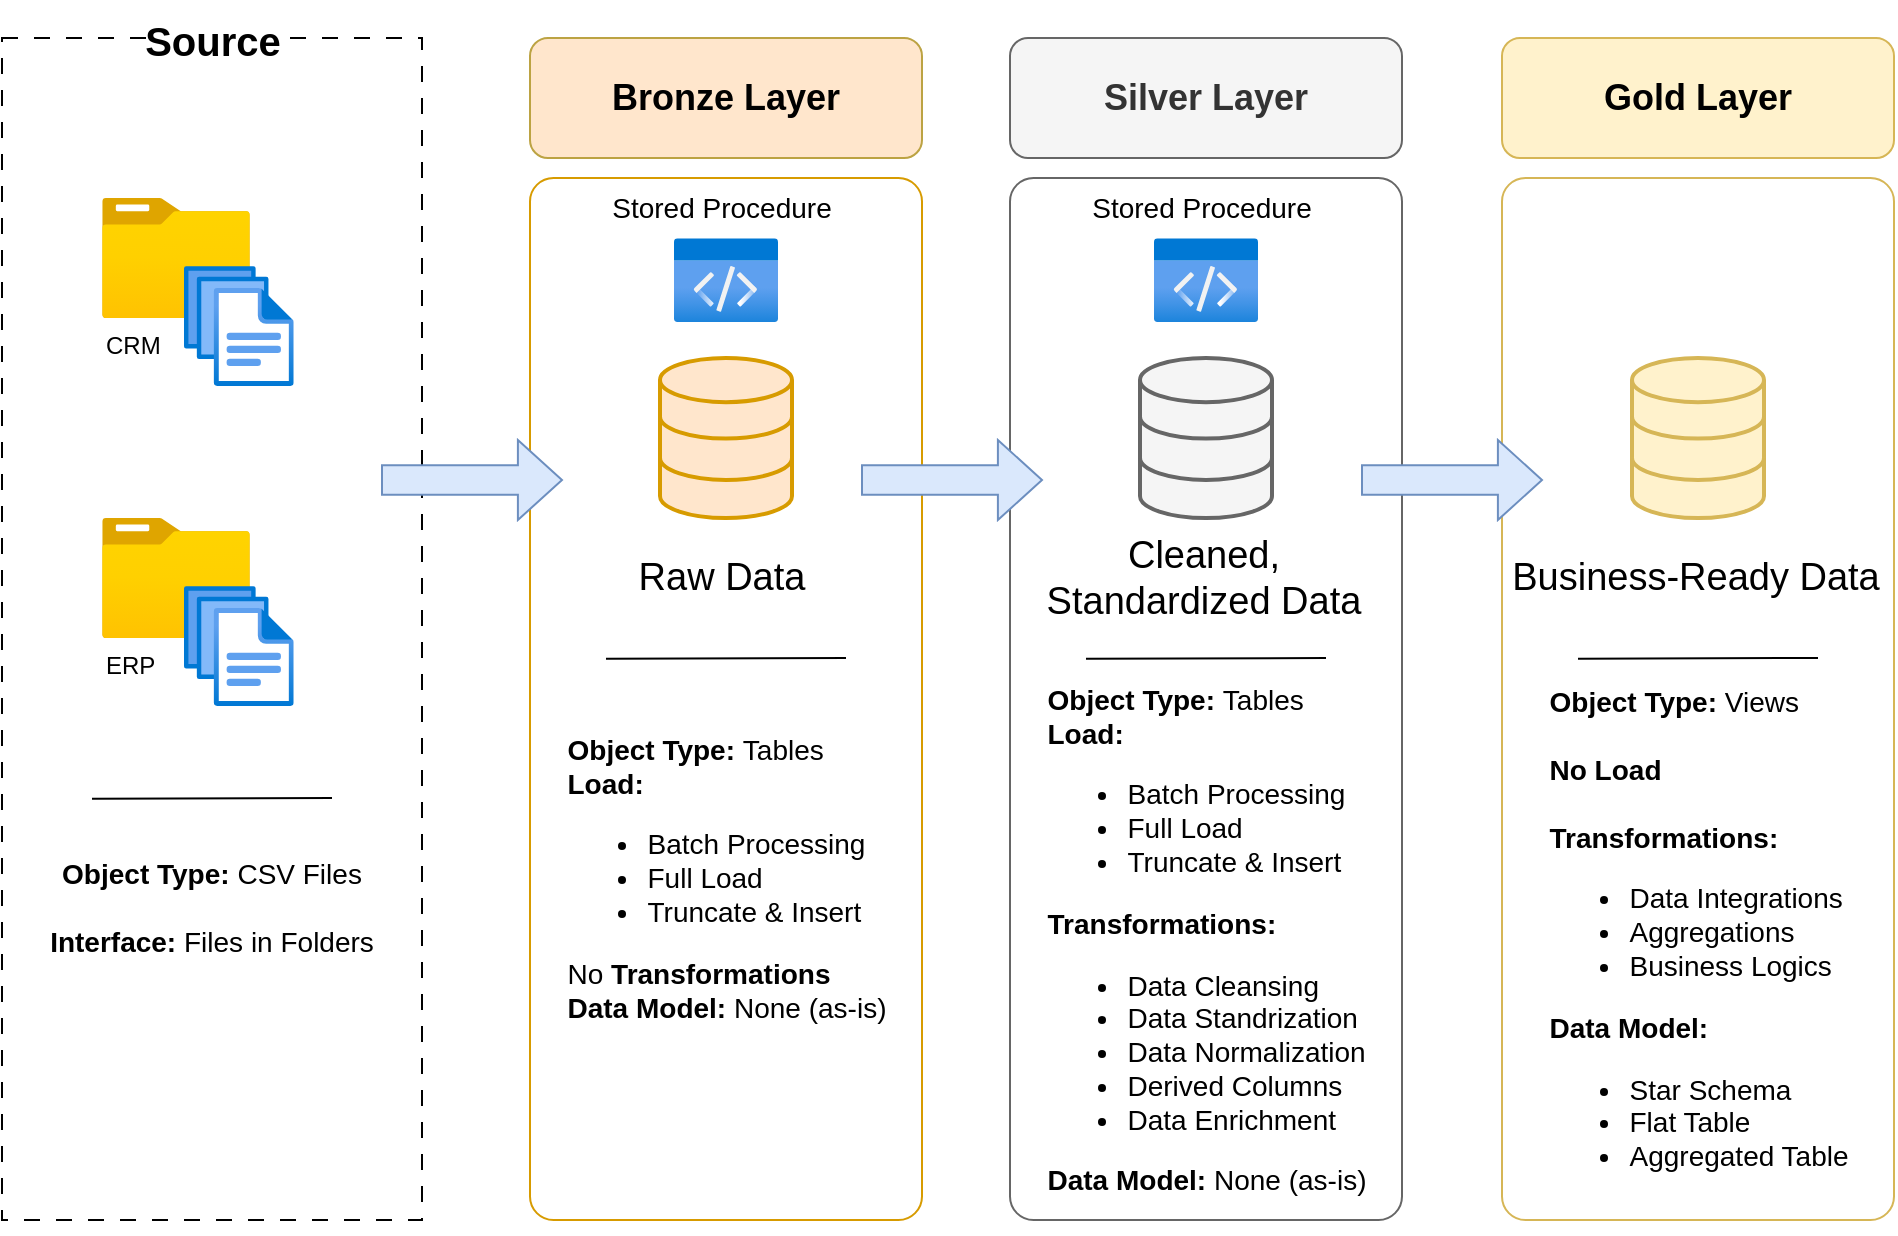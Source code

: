 <mxfile version="27.0.6" pages="4">
  <diagram name="Page-1" id="-plVO_1nhEp944JNMnsm">
    <mxGraphModel grid="1" page="1" gridSize="10" guides="1" tooltips="1" connect="1" arrows="1" fold="1" pageScale="1" pageWidth="1169" pageHeight="827" math="0" shadow="0">
      <root>
        <mxCell id="0" />
        <mxCell id="1" parent="0" />
        <mxCell id="BBfWcvd_zD0Df62bf0T2-10" value="" style="rounded=0;whiteSpace=wrap;html=1;dashed=1;dashPattern=8 8;" vertex="1" parent="1">
          <mxGeometry x="111" y="119" width="210" height="591" as="geometry" />
        </mxCell>
        <mxCell id="BBfWcvd_zD0Df62bf0T2-11" value="Source" style="text;align=center;verticalAlign=middle;resizable=0;points=[];autosize=1;strokeColor=none;fillColor=none;fontSize=20;fontStyle=1;html=1;labelBackgroundColor=default;" vertex="1" parent="1">
          <mxGeometry x="171" y="100" width="90" height="40" as="geometry" />
        </mxCell>
        <mxCell id="BBfWcvd_zD0Df62bf0T2-12" value="CRM" style="image;aspect=fixed;html=1;points=[];align=left;fontSize=12;image=img/lib/azure2/general/Folder_Blank.svg;" vertex="1" parent="1">
          <mxGeometry x="161" y="199" width="74" height="60.06" as="geometry" />
        </mxCell>
        <mxCell id="BBfWcvd_zD0Df62bf0T2-13" value="" style="image;aspect=fixed;html=1;points=[];align=center;fontSize=12;image=img/lib/azure2/general/Files.svg;" vertex="1" parent="1">
          <mxGeometry x="202" y="233.06" width="54.86" height="60" as="geometry" />
        </mxCell>
        <mxCell id="BBfWcvd_zD0Df62bf0T2-14" value="ERP" style="image;aspect=fixed;html=1;points=[];align=left;fontSize=12;image=img/lib/azure2/general/Folder_Blank.svg;" vertex="1" parent="1">
          <mxGeometry x="161" y="359" width="74" height="60.06" as="geometry" />
        </mxCell>
        <mxCell id="BBfWcvd_zD0Df62bf0T2-15" value="" style="image;aspect=fixed;html=1;points=[];align=center;fontSize=12;image=img/lib/azure2/general/Files.svg;" vertex="1" parent="1">
          <mxGeometry x="202" y="393.06" width="54.86" height="60" as="geometry" />
        </mxCell>
        <mxCell id="BBfWcvd_zD0Df62bf0T2-16" value="&lt;font style=&quot;font-size: 18px;&quot;&gt;&lt;b style=&quot;&quot;&gt;Bronze Layer&lt;/b&gt;&lt;/font&gt;" style="rounded=1;whiteSpace=wrap;html=1;strokeColor=light-dark(#bca343, #996500);fillColor=#ffe6cc;" vertex="1" parent="1">
          <mxGeometry x="375" y="119" width="196" height="60" as="geometry" />
        </mxCell>
        <mxCell id="BBfWcvd_zD0Df62bf0T2-17" value="" style="rounded=1;whiteSpace=wrap;html=1;fillColor=none;strokeColor=#d79b00;fillStyle=auto;arcSize=6;" vertex="1" parent="1">
          <mxGeometry x="375" y="189" width="196" height="521" as="geometry" />
        </mxCell>
        <mxCell id="BBfWcvd_zD0Df62bf0T2-18" value="" style="endArrow=none;html=1;rounded=0;" edge="1" parent="1">
          <mxGeometry width="50" height="50" relative="1" as="geometry">
            <mxPoint x="276" y="499" as="sourcePoint" />
            <mxPoint x="156.0" y="499.364" as="targetPoint" />
          </mxGeometry>
        </mxCell>
        <mxCell id="BBfWcvd_zD0Df62bf0T2-19" value="&lt;b&gt;Object Type: &lt;/b&gt;CSV Files&lt;div&gt;&lt;b&gt;&lt;br&gt;&lt;/b&gt;&lt;/div&gt;&lt;div&gt;&lt;b&gt;Interface: &lt;/b&gt;Files in Folders&lt;/div&gt;" style="text;html=1;align=center;verticalAlign=middle;whiteSpace=wrap;rounded=0;fontSize=14;" vertex="1" parent="1">
          <mxGeometry x="121" y="519" width="190" height="70" as="geometry" />
        </mxCell>
        <mxCell id="BBfWcvd_zD0Df62bf0T2-20" value="Stored Procedure" style="text;html=1;align=center;verticalAlign=middle;whiteSpace=wrap;rounded=0;fontSize=14;" vertex="1" parent="1">
          <mxGeometry x="401" y="189" width="140" height="30" as="geometry" />
        </mxCell>
        <mxCell id="BBfWcvd_zD0Df62bf0T2-21" value="" style="image;aspect=fixed;html=1;points=[];align=center;fontSize=12;image=img/lib/azure2/general/Code.svg;" vertex="1" parent="1">
          <mxGeometry x="447" y="219" width="52" height="42.25" as="geometry" />
        </mxCell>
        <mxCell id="BBfWcvd_zD0Df62bf0T2-22" value="" style="html=1;verticalLabelPosition=bottom;align=center;labelBackgroundColor=#ffffff;verticalAlign=top;strokeWidth=2;strokeColor=#d79b00;shadow=0;dashed=0;shape=mxgraph.ios7.icons.data;fillColor=#ffe6cc;" vertex="1" parent="1">
          <mxGeometry x="440" y="279" width="66" height="80" as="geometry" />
        </mxCell>
        <mxCell id="BBfWcvd_zD0Df62bf0T2-23" value="Raw Data" style="text;html=1;align=center;verticalAlign=middle;whiteSpace=wrap;rounded=0;fontSize=19;" vertex="1" parent="1">
          <mxGeometry x="401" y="374.03" width="140" height="30" as="geometry" />
        </mxCell>
        <mxCell id="BBfWcvd_zD0Df62bf0T2-24" value="" style="endArrow=none;html=1;rounded=0;" edge="1" parent="1">
          <mxGeometry width="50" height="50" relative="1" as="geometry">
            <mxPoint x="533" y="429" as="sourcePoint" />
            <mxPoint x="413.0" y="429.364" as="targetPoint" />
          </mxGeometry>
        </mxCell>
        <mxCell id="BBfWcvd_zD0Df62bf0T2-25" value="&lt;div style=&quot;text-align: left;&quot;&gt;&lt;b style=&quot;background-color: transparent; color: light-dark(rgb(0, 0, 0), rgb(255, 255, 255));&quot;&gt;Object Type: &lt;/b&gt;&lt;span style=&quot;background-color: transparent; color: light-dark(rgb(0, 0, 0), rgb(255, 255, 255));&quot;&gt;Tables&lt;/span&gt;&lt;/div&gt;&lt;div&gt;&lt;div style=&quot;text-align: left;&quot;&gt;&lt;b style=&quot;background-color: transparent; color: light-dark(rgb(0, 0, 0), rgb(255, 255, 255));&quot;&gt;Load:&amp;nbsp;&lt;/b&gt;&lt;/div&gt;&lt;div&gt;&lt;div style=&quot;text-align: left;&quot;&gt;&lt;ul&gt;&lt;li&gt;Batch Processing&lt;/li&gt;&lt;li&gt;Full Load&lt;/li&gt;&lt;li&gt;Truncate &amp;amp; Insert&lt;/li&gt;&lt;/ul&gt;&lt;div&gt;No &lt;b&gt;Transformations&lt;/b&gt;&lt;/div&gt;&lt;div&gt;&lt;b&gt;Data Model: &lt;/b&gt;None (as-is)&lt;/div&gt;&lt;/div&gt;&lt;/div&gt;&lt;/div&gt;" style="text;html=1;align=center;verticalAlign=middle;whiteSpace=wrap;rounded=0;fontSize=14;spacing=2;" vertex="1" parent="1">
          <mxGeometry x="375" y="429" width="197" height="220" as="geometry" />
        </mxCell>
        <mxCell id="BBfWcvd_zD0Df62bf0T2-26" value="" style="html=1;shadow=0;dashed=0;align=center;verticalAlign=middle;shape=mxgraph.arrows2.arrow;dy=0.63;dx=22.05;notch=0;fillColor=#dae8fc;strokeColor=#6c8ebf;" vertex="1" parent="1">
          <mxGeometry x="301" y="320" width="90" height="40" as="geometry" />
        </mxCell>
        <mxCell id="BBfWcvd_zD0Df62bf0T2-27" value="&lt;font style=&quot;font-size: 18px;&quot;&gt;&lt;b style=&quot;&quot;&gt;Silver Layer&lt;/b&gt;&lt;/font&gt;" style="rounded=1;whiteSpace=wrap;html=1;strokeColor=#666666;fillColor=#f5f5f5;fontColor=#333333;" vertex="1" parent="1">
          <mxGeometry x="615" y="119.0" width="196" height="60" as="geometry" />
        </mxCell>
        <mxCell id="BBfWcvd_zD0Df62bf0T2-28" value="" style="rounded=1;whiteSpace=wrap;html=1;fillColor=none;strokeColor=#666666;fillStyle=auto;arcSize=6;fontColor=#333333;" vertex="1" parent="1">
          <mxGeometry x="615" y="189" width="196" height="521" as="geometry" />
        </mxCell>
        <mxCell id="BBfWcvd_zD0Df62bf0T2-29" value="Stored Procedure" style="text;html=1;align=center;verticalAlign=middle;whiteSpace=wrap;rounded=0;fontSize=14;" vertex="1" parent="1">
          <mxGeometry x="641" y="189.0" width="140" height="30" as="geometry" />
        </mxCell>
        <mxCell id="BBfWcvd_zD0Df62bf0T2-30" value="" style="image;aspect=fixed;html=1;points=[];align=center;fontSize=12;image=img/lib/azure2/general/Code.svg;" vertex="1" parent="1">
          <mxGeometry x="687" y="219.0" width="52" height="42.25" as="geometry" />
        </mxCell>
        <mxCell id="BBfWcvd_zD0Df62bf0T2-31" value="" style="html=1;verticalLabelPosition=bottom;align=center;labelBackgroundColor=#ffffff;verticalAlign=top;strokeWidth=2;strokeColor=#666666;shadow=0;dashed=0;shape=mxgraph.ios7.icons.data;fillColor=#f5f5f5;fontColor=#333333;" vertex="1" parent="1">
          <mxGeometry x="680" y="279" width="66" height="80" as="geometry" />
        </mxCell>
        <mxCell id="BBfWcvd_zD0Df62bf0T2-32" value="Cleaned, Standardized Data" style="text;html=1;align=center;verticalAlign=middle;whiteSpace=wrap;rounded=0;fontSize=19;" vertex="1" parent="1">
          <mxGeometry x="617" y="374.03" width="190" height="30" as="geometry" />
        </mxCell>
        <mxCell id="BBfWcvd_zD0Df62bf0T2-33" value="" style="endArrow=none;html=1;rounded=0;" edge="1" parent="1">
          <mxGeometry width="50" height="50" relative="1" as="geometry">
            <mxPoint x="773" y="429" as="sourcePoint" />
            <mxPoint x="653.0" y="429.364" as="targetPoint" />
          </mxGeometry>
        </mxCell>
        <mxCell id="BBfWcvd_zD0Df62bf0T2-34" value="&lt;div style=&quot;text-align: left;&quot;&gt;&lt;b style=&quot;background-color: transparent; color: light-dark(rgb(0, 0, 0), rgb(255, 255, 255));&quot;&gt;Object Type: &lt;/b&gt;&lt;span style=&quot;background-color: transparent; color: light-dark(rgb(0, 0, 0), rgb(255, 255, 255));&quot;&gt;Tables&lt;/span&gt;&lt;/div&gt;&lt;div&gt;&lt;div style=&quot;text-align: left;&quot;&gt;&lt;b style=&quot;background-color: transparent; color: light-dark(rgb(0, 0, 0), rgb(255, 255, 255));&quot;&gt;Load:&amp;nbsp;&lt;/b&gt;&lt;/div&gt;&lt;div&gt;&lt;div style=&quot;text-align: left;&quot;&gt;&lt;ul&gt;&lt;li&gt;Batch Processing&lt;/li&gt;&lt;li&gt;Full Load&lt;/li&gt;&lt;li&gt;Truncate &amp;amp; Insert&lt;/li&gt;&lt;/ul&gt;&lt;div&gt;&lt;b&gt;Transformations:&lt;/b&gt;&lt;/div&gt;&lt;div&gt;&lt;ul&gt;&lt;li&gt;Data Cleansing&lt;/li&gt;&lt;li&gt;Data Standrization&lt;/li&gt;&lt;li&gt;Data Normalization&lt;/li&gt;&lt;li&gt;Derived Columns&lt;/li&gt;&lt;li&gt;Data Enrichment&lt;/li&gt;&lt;/ul&gt;&lt;/div&gt;&lt;div&gt;&lt;b&gt;Data Model: &lt;/b&gt;None (as-is)&lt;/div&gt;&lt;/div&gt;&lt;/div&gt;&lt;/div&gt;" style="text;html=1;align=center;verticalAlign=middle;whiteSpace=wrap;rounded=0;fontSize=14;spacing=2;" vertex="1" parent="1">
          <mxGeometry x="615" y="460" width="197" height="220" as="geometry" />
        </mxCell>
        <mxCell id="BBfWcvd_zD0Df62bf0T2-35" value="" style="html=1;shadow=0;dashed=0;align=center;verticalAlign=middle;shape=mxgraph.arrows2.arrow;dy=0.63;dx=22.05;notch=0;fillColor=#dae8fc;strokeColor=#6c8ebf;" vertex="1" parent="1">
          <mxGeometry x="541" y="320" width="90" height="40" as="geometry" />
        </mxCell>
        <mxCell id="BBfWcvd_zD0Df62bf0T2-36" value="&lt;font style=&quot;font-size: 18px;&quot;&gt;&lt;b style=&quot;&quot;&gt;Gold Layer&lt;/b&gt;&lt;/font&gt;" style="rounded=1;whiteSpace=wrap;html=1;strokeColor=#d6b656;fillColor=#fff2cc;" vertex="1" parent="1">
          <mxGeometry x="861" y="119" width="196" height="60" as="geometry" />
        </mxCell>
        <mxCell id="BBfWcvd_zD0Df62bf0T2-37" value="" style="rounded=1;whiteSpace=wrap;html=1;fillColor=none;strokeColor=#d6b656;fillStyle=auto;arcSize=6;" vertex="1" parent="1">
          <mxGeometry x="861" y="189" width="196" height="521" as="geometry" />
        </mxCell>
        <mxCell id="BBfWcvd_zD0Df62bf0T2-38" value="" style="html=1;verticalLabelPosition=bottom;align=center;labelBackgroundColor=#ffffff;verticalAlign=top;strokeWidth=2;strokeColor=#d6b656;shadow=0;dashed=0;shape=mxgraph.ios7.icons.data;fillColor=#fff2cc;" vertex="1" parent="1">
          <mxGeometry x="926" y="279" width="66" height="80" as="geometry" />
        </mxCell>
        <mxCell id="BBfWcvd_zD0Df62bf0T2-39" value="Business-Ready Data" style="text;html=1;align=center;verticalAlign=middle;whiteSpace=wrap;rounded=0;fontSize=19;" vertex="1" parent="1">
          <mxGeometry x="863" y="374.03" width="190" height="30" as="geometry" />
        </mxCell>
        <mxCell id="BBfWcvd_zD0Df62bf0T2-40" value="" style="endArrow=none;html=1;rounded=0;" edge="1" parent="1">
          <mxGeometry width="50" height="50" relative="1" as="geometry">
            <mxPoint x="1019" y="429" as="sourcePoint" />
            <mxPoint x="899.0" y="429.364" as="targetPoint" />
          </mxGeometry>
        </mxCell>
        <mxCell id="BBfWcvd_zD0Df62bf0T2-41" value="&lt;div style=&quot;text-align: left;&quot;&gt;&lt;b style=&quot;background-color: transparent; color: light-dark(rgb(0, 0, 0), rgb(255, 255, 255));&quot;&gt;Object Type: &lt;/b&gt;&lt;span style=&quot;background-color: transparent; color: light-dark(rgb(0, 0, 0), rgb(255, 255, 255));&quot;&gt;Views&lt;/span&gt;&lt;/div&gt;&lt;div style=&quot;text-align: left;&quot;&gt;&lt;span style=&quot;background-color: transparent; color: light-dark(rgb(0, 0, 0), rgb(255, 255, 255));&quot;&gt;&lt;br&gt;&lt;/span&gt;&lt;/div&gt;&lt;div&gt;&lt;div style=&quot;text-align: left;&quot;&gt;&lt;b style=&quot;background-color: transparent; color: light-dark(rgb(0, 0, 0), rgb(255, 255, 255));&quot;&gt;No Load&lt;/b&gt;&lt;/div&gt;&lt;div style=&quot;text-align: left;&quot;&gt;&lt;b style=&quot;background-color: transparent; color: light-dark(rgb(0, 0, 0), rgb(255, 255, 255));&quot;&gt;&lt;br&gt;&lt;/b&gt;&lt;/div&gt;&lt;div&gt;&lt;div style=&quot;text-align: left;&quot;&gt;&lt;div&gt;&lt;b&gt;Transformations:&lt;/b&gt;&lt;/div&gt;&lt;div&gt;&lt;ul&gt;&lt;li&gt;Data Integrations&lt;/li&gt;&lt;li&gt;Aggregations&lt;/li&gt;&lt;li&gt;Business Logics&lt;/li&gt;&lt;/ul&gt;&lt;/div&gt;&lt;div&gt;&lt;b&gt;Data Model:&amp;nbsp;&lt;/b&gt;&lt;/div&gt;&lt;div&gt;&lt;ul&gt;&lt;li&gt;Star Schema&lt;/li&gt;&lt;li&gt;Flat Table&lt;/li&gt;&lt;li&gt;Aggregated Table&lt;/li&gt;&lt;/ul&gt;&lt;/div&gt;&lt;div&gt;&lt;b&gt;&lt;br&gt;&lt;/b&gt;&lt;/div&gt;&lt;/div&gt;&lt;/div&gt;&lt;/div&gt;" style="text;html=1;align=center;verticalAlign=middle;whiteSpace=wrap;rounded=0;fontSize=14;spacing=2;" vertex="1" parent="1">
          <mxGeometry x="861" y="470" width="197" height="220" as="geometry" />
        </mxCell>
        <mxCell id="BBfWcvd_zD0Df62bf0T2-42" value="" style="html=1;shadow=0;dashed=0;align=center;verticalAlign=middle;shape=mxgraph.arrows2.arrow;dy=0.63;dx=22.05;notch=0;fillColor=#dae8fc;strokeColor=#6c8ebf;" vertex="1" parent="1">
          <mxGeometry x="791" y="320" width="90" height="40" as="geometry" />
        </mxCell>
      </root>
    </mxGraphModel>
  </diagram>
  <diagram id="Tj5YkZz-vrxTQ0y0tyAr" name="Integration_Model">
    <mxGraphModel grid="0" page="0" gridSize="10" guides="1" tooltips="1" connect="1" arrows="1" fold="1" pageScale="1" pageWidth="1169" pageHeight="827" math="0" shadow="0">
      <root>
        <mxCell id="0" />
        <mxCell id="1" parent="0" />
        <mxCell id="5351FWLVwYcqDIGvwowP-1" value="" style="rounded=1;whiteSpace=wrap;html=1;fillColor=none;movable=1;resizable=1;rotatable=1;deletable=1;editable=1;locked=0;connectable=1;" vertex="1" parent="1">
          <mxGeometry x="36.5" y="63.5" width="620" height="434.5" as="geometry" />
        </mxCell>
        <mxCell id="5351FWLVwYcqDIGvwowP-2" value="" style="rounded=1;whiteSpace=wrap;html=1;fillColor=none;" vertex="1" parent="1">
          <mxGeometry x="716.5" y="55.5" width="490" height="444.5" as="geometry" />
        </mxCell>
        <mxCell id="5351FWLVwYcqDIGvwowP-3" value="crm_cust_info" style="swimlane;fontStyle=0;childLayout=stackLayout;horizontal=1;startSize=30;horizontalStack=0;resizeParent=1;resizeParentMax=0;resizeLast=0;collapsible=1;marginBottom=0;whiteSpace=wrap;html=1;rounded=1;fillColor=#dae8fc;strokeColor=#6c8ebf;fontSize=24;" vertex="1" parent="1">
          <mxGeometry x="425.5" y="323.5" width="190" height="140" as="geometry" />
        </mxCell>
        <mxCell id="5351FWLVwYcqDIGvwowP-4" value="cst_id" style="text;strokeColor=none;fillColor=none;align=left;verticalAlign=middle;spacingLeft=4;spacingRight=4;overflow=hidden;points=[[0,0.5],[1,0.5]];portConstraint=eastwest;rotatable=0;whiteSpace=wrap;html=1;fontSize=24;" vertex="1" parent="5351FWLVwYcqDIGvwowP-3">
          <mxGeometry y="30" width="190" height="40" as="geometry" />
        </mxCell>
        <mxCell id="5351FWLVwYcqDIGvwowP-5" value="cst_key" style="text;strokeColor=none;fillColor=none;align=left;verticalAlign=middle;spacingLeft=4;spacingRight=4;overflow=hidden;points=[[0,0.5],[1,0.5]];portConstraint=eastwest;rotatable=0;whiteSpace=wrap;html=1;fontSize=24;" vertex="1" parent="5351FWLVwYcqDIGvwowP-3">
          <mxGeometry y="70" width="190" height="40" as="geometry" />
        </mxCell>
        <mxCell id="oK2TLelcddyvIWaWuKPz-3" value="CUSTOMER" style="text;html=1;strokeColor=#82b366;fillColor=#d5e8d4;align=center;verticalAlign=middle;whiteSpace=wrap;overflow=hidden;fontSize=20;" vertex="1" parent="5351FWLVwYcqDIGvwowP-3">
          <mxGeometry y="110" width="190" height="30" as="geometry" />
        </mxCell>
        <mxCell id="5351FWLVwYcqDIGvwowP-6" value="Customer Information" style="text;html=1;align=center;verticalAlign=middle;whiteSpace=wrap;rounded=0;fontSize=16;" vertex="1" parent="1">
          <mxGeometry x="435.5" y="293.5" width="170" height="30" as="geometry" />
        </mxCell>
        <mxCell id="5351FWLVwYcqDIGvwowP-7" value="crm_prd_info" style="swimlane;fontStyle=0;childLayout=stackLayout;horizontal=1;startSize=30;horizontalStack=0;resizeParent=1;resizeParentMax=0;resizeLast=0;collapsible=1;marginBottom=0;whiteSpace=wrap;html=1;rounded=1;fillColor=#dae8fc;strokeColor=#6c8ebf;fontSize=24;" vertex="1" parent="1">
          <mxGeometry x="411.5" y="153.5" width="190" height="100" as="geometry" />
        </mxCell>
        <mxCell id="5351FWLVwYcqDIGvwowP-8" value="prd_key" style="text;strokeColor=none;fillColor=none;align=left;verticalAlign=middle;spacingLeft=4;spacingRight=4;overflow=hidden;points=[[0,0.5],[1,0.5]];portConstraint=eastwest;rotatable=0;whiteSpace=wrap;html=1;fontSize=24;" vertex="1" parent="5351FWLVwYcqDIGvwowP-7">
          <mxGeometry y="30" width="190" height="40" as="geometry" />
        </mxCell>
        <mxCell id="oK2TLelcddyvIWaWuKPz-1" value="PRODUCT" style="text;html=1;strokeColor=#b85450;fillColor=#f8cecc;align=center;verticalAlign=middle;whiteSpace=wrap;overflow=hidden;fontSize=20;" vertex="1" parent="5351FWLVwYcqDIGvwowP-7">
          <mxGeometry y="70" width="190" height="30" as="geometry" />
        </mxCell>
        <mxCell id="5351FWLVwYcqDIGvwowP-9" value="Current &amp;amp; History Product Information" style="text;html=1;align=center;verticalAlign=middle;whiteSpace=wrap;rounded=0;fontSize=16;" vertex="1" parent="1">
          <mxGeometry x="366.5" y="123.5" width="280" height="30" as="geometry" />
        </mxCell>
        <mxCell id="5351FWLVwYcqDIGvwowP-10" value="crm_sales_details" style="swimlane;fontStyle=0;childLayout=stackLayout;horizontal=1;startSize=30;horizontalStack=0;resizeParent=1;resizeParentMax=0;resizeLast=0;collapsible=1;marginBottom=0;whiteSpace=wrap;html=1;rounded=1;fillColor=#dae8fc;strokeColor=#6c8ebf;fontSize=24;" vertex="1" parent="1">
          <mxGeometry x="64" y="233.5" width="205" height="140" as="geometry" />
        </mxCell>
        <mxCell id="5351FWLVwYcqDIGvwowP-11" value="prd_key" style="text;strokeColor=none;fillColor=none;align=left;verticalAlign=middle;spacingLeft=4;spacingRight=4;overflow=hidden;points=[[0,0.5],[1,0.5]];portConstraint=eastwest;rotatable=0;whiteSpace=wrap;html=1;fontSize=24;" vertex="1" parent="5351FWLVwYcqDIGvwowP-10">
          <mxGeometry y="30" width="205" height="40" as="geometry" />
        </mxCell>
        <mxCell id="5351FWLVwYcqDIGvwowP-12" value="c&lt;span style=&quot;background-color: transparent; color: light-dark(rgb(0, 0, 0), rgb(255, 255, 255));&quot;&gt;st_id&lt;/span&gt;" style="text;strokeColor=none;fillColor=none;align=left;verticalAlign=middle;spacingLeft=4;spacingRight=4;overflow=hidden;points=[[0,0.5],[1,0.5]];portConstraint=eastwest;rotatable=0;whiteSpace=wrap;html=1;fontSize=24;" vertex="1" parent="5351FWLVwYcqDIGvwowP-10">
          <mxGeometry y="70" width="205" height="40" as="geometry" />
        </mxCell>
        <mxCell id="oK2TLelcddyvIWaWuKPz-6" value="SALES" style="text;html=1;strokeColor=#9673a6;fillColor=#e1d5e7;align=center;verticalAlign=middle;whiteSpace=wrap;overflow=hidden;fontSize=20;" vertex="1" parent="5351FWLVwYcqDIGvwowP-10">
          <mxGeometry y="110" width="205" height="30" as="geometry" />
        </mxCell>
        <mxCell id="5351FWLVwYcqDIGvwowP-13" value="Transactional Records about Sales &amp;amp; Orders" style="text;html=1;align=center;verticalAlign=middle;whiteSpace=wrap;rounded=0;fontSize=16;" vertex="1" parent="1">
          <mxGeometry x="46.5" y="199.5" width="240" height="30" as="geometry" />
        </mxCell>
        <mxCell id="5351FWLVwYcqDIGvwowP-14" style="edgeStyle=orthogonalEdgeStyle;rounded=0;orthogonalLoop=1;jettySize=auto;html=1;exitX=1;exitY=0.5;exitDx=0;exitDy=0;" edge="1" parent="1" source="5351FWLVwYcqDIGvwowP-12" target="5351FWLVwYcqDIGvwowP-4">
          <mxGeometry relative="1" as="geometry" />
        </mxCell>
        <mxCell id="5351FWLVwYcqDIGvwowP-15" style="edgeStyle=orthogonalEdgeStyle;rounded=0;orthogonalLoop=1;jettySize=auto;html=1;exitX=1;exitY=0.5;exitDx=0;exitDy=0;" edge="1" parent="1" source="5351FWLVwYcqDIGvwowP-11" target="5351FWLVwYcqDIGvwowP-8">
          <mxGeometry relative="1" as="geometry" />
        </mxCell>
        <mxCell id="5351FWLVwYcqDIGvwowP-16" value="erp_cust_az12" style="swimlane;fontStyle=0;childLayout=stackLayout;horizontal=1;startSize=30;horizontalStack=0;resizeParent=1;resizeParentMax=0;resizeLast=0;collapsible=1;marginBottom=0;whiteSpace=wrap;html=1;rounded=1;fillColor=#fff2cc;strokeColor=#d6b656;fontSize=24;" vertex="1" parent="1">
          <mxGeometry x="891.5" y="246.5" width="190" height="100" as="geometry" />
        </mxCell>
        <mxCell id="5351FWLVwYcqDIGvwowP-17" value="cid" style="text;strokeColor=none;fillColor=none;align=left;verticalAlign=middle;spacingLeft=4;spacingRight=4;overflow=hidden;points=[[0,0.5],[1,0.5]];portConstraint=eastwest;rotatable=0;whiteSpace=wrap;html=1;fontSize=24;" vertex="1" parent="5351FWLVwYcqDIGvwowP-16">
          <mxGeometry y="30" width="190" height="40" as="geometry" />
        </mxCell>
        <mxCell id="oK2TLelcddyvIWaWuKPz-4" value="CUSTOMER" style="text;html=1;strokeColor=#82b366;fillColor=#d5e8d4;align=center;verticalAlign=middle;whiteSpace=wrap;overflow=hidden;fontSize=20;" vertex="1" parent="5351FWLVwYcqDIGvwowP-16">
          <mxGeometry y="70" width="190" height="30" as="geometry" />
        </mxCell>
        <mxCell id="5351FWLVwYcqDIGvwowP-18" value="Extra Customer Information (Birthdaye)" style="text;html=1;align=center;verticalAlign=middle;whiteSpace=wrap;rounded=0;fontSize=16;" vertex="1" parent="1">
          <mxGeometry x="846.5" y="216.5" width="300" height="30" as="geometry" />
        </mxCell>
        <mxCell id="5351FWLVwYcqDIGvwowP-19" value="erp_loc_a101" style="swimlane;fontStyle=0;childLayout=stackLayout;horizontal=1;startSize=30;horizontalStack=0;resizeParent=1;resizeParentMax=0;resizeLast=0;collapsible=1;marginBottom=0;whiteSpace=wrap;html=1;rounded=1;fillColor=#fff2cc;strokeColor=#d6b656;fontSize=24;" vertex="1" parent="1">
          <mxGeometry x="891.5" y="372.5" width="190" height="100" as="geometry" />
        </mxCell>
        <mxCell id="5351FWLVwYcqDIGvwowP-20" value="cid" style="text;strokeColor=none;fillColor=none;align=left;verticalAlign=middle;spacingLeft=4;spacingRight=4;overflow=hidden;points=[[0,0.5],[1,0.5]];portConstraint=eastwest;rotatable=0;whiteSpace=wrap;html=1;fontSize=24;" vertex="1" parent="5351FWLVwYcqDIGvwowP-19">
          <mxGeometry y="30" width="190" height="40" as="geometry" />
        </mxCell>
        <mxCell id="oK2TLelcddyvIWaWuKPz-5" value="CUSTOMER" style="text;html=1;strokeColor=#82b366;fillColor=#d5e8d4;align=center;verticalAlign=middle;whiteSpace=wrap;overflow=hidden;fontSize=20;" vertex="1" parent="5351FWLVwYcqDIGvwowP-19">
          <mxGeometry y="70" width="190" height="30" as="geometry" />
        </mxCell>
        <mxCell id="5351FWLVwYcqDIGvwowP-21" value="Location of Customers (Country)" style="text;html=1;align=center;verticalAlign=middle;whiteSpace=wrap;rounded=0;fontSize=16;" vertex="1" parent="1">
          <mxGeometry x="846.5" y="342.5" width="300" height="30" as="geometry" />
        </mxCell>
        <mxCell id="5351FWLVwYcqDIGvwowP-22" style="edgeStyle=orthogonalEdgeStyle;rounded=0;orthogonalLoop=1;jettySize=auto;html=1;exitX=1;exitY=0.5;exitDx=0;exitDy=0;entryX=0;entryY=0.5;entryDx=0;entryDy=0;" edge="1" parent="1" source="5351FWLVwYcqDIGvwowP-4" target="5351FWLVwYcqDIGvwowP-20">
          <mxGeometry relative="1" as="geometry" />
        </mxCell>
        <mxCell id="5351FWLVwYcqDIGvwowP-23" style="edgeStyle=orthogonalEdgeStyle;rounded=0;orthogonalLoop=1;jettySize=auto;html=1;exitX=1;exitY=0.5;exitDx=0;exitDy=0;entryX=0;entryY=0.5;entryDx=0;entryDy=0;" edge="1" parent="1" source="5351FWLVwYcqDIGvwowP-4" target="5351FWLVwYcqDIGvwowP-17">
          <mxGeometry relative="1" as="geometry" />
        </mxCell>
        <mxCell id="5351FWLVwYcqDIGvwowP-24" value="erp_px_cat_g1v2" style="swimlane;fontStyle=0;childLayout=stackLayout;horizontal=1;startSize=30;horizontalStack=0;resizeParent=1;resizeParentMax=0;resizeLast=0;collapsible=1;marginBottom=0;whiteSpace=wrap;html=1;rounded=1;fillColor=#fff2cc;strokeColor=#d6b656;fontSize=24;" vertex="1" parent="1">
          <mxGeometry x="881.5" y="121.5" width="205" height="100" as="geometry" />
        </mxCell>
        <mxCell id="5351FWLVwYcqDIGvwowP-25" value="id" style="text;strokeColor=none;fillColor=none;align=left;verticalAlign=middle;spacingLeft=4;spacingRight=4;overflow=hidden;points=[[0,0.5],[1,0.5]];portConstraint=eastwest;rotatable=0;whiteSpace=wrap;html=1;fontSize=24;" vertex="1" parent="5351FWLVwYcqDIGvwowP-24">
          <mxGeometry y="30" width="205" height="40" as="geometry" />
        </mxCell>
        <mxCell id="oK2TLelcddyvIWaWuKPz-2" value="PRODUCT" style="text;html=1;strokeColor=#b85450;fillColor=#f8cecc;align=center;verticalAlign=middle;whiteSpace=wrap;overflow=hidden;fontSize=20;" vertex="1" parent="5351FWLVwYcqDIGvwowP-24">
          <mxGeometry y="70" width="205" height="30" as="geometry" />
        </mxCell>
        <mxCell id="5351FWLVwYcqDIGvwowP-26" value="Product Categories" style="text;html=1;align=center;verticalAlign=middle;whiteSpace=wrap;rounded=0;fontSize=16;" vertex="1" parent="1">
          <mxGeometry x="836.5" y="91.5" width="300" height="30" as="geometry" />
        </mxCell>
        <mxCell id="5351FWLVwYcqDIGvwowP-27" style="edgeStyle=orthogonalEdgeStyle;rounded=0;orthogonalLoop=1;jettySize=auto;html=1;exitX=1;exitY=0.5;exitDx=0;exitDy=0;entryX=0;entryY=0.5;entryDx=0;entryDy=0;" edge="1" parent="1" source="5351FWLVwYcqDIGvwowP-8" target="5351FWLVwYcqDIGvwowP-25">
          <mxGeometry relative="1" as="geometry" />
        </mxCell>
        <mxCell id="5351FWLVwYcqDIGvwowP-28" value="&lt;font style=&quot;font-size: 40px;&quot;&gt;&lt;b&gt;CRM&lt;/b&gt;&lt;/font&gt;" style="rounded=1;whiteSpace=wrap;html=1;fillColor=#dae8fc;strokeColor=#6c8ebf;" vertex="1" parent="1">
          <mxGeometry x="268.5" y="31.5" width="190" height="60" as="geometry" />
        </mxCell>
        <mxCell id="5351FWLVwYcqDIGvwowP-29" value="&lt;font style=&quot;font-size: 40px;&quot;&gt;&lt;b&gt;ERP&lt;/b&gt;&lt;/font&gt;" style="rounded=1;whiteSpace=wrap;html=1;fillColor=#fff2cc;strokeColor=#d6b656;" vertex="1" parent="1">
          <mxGeometry x="881.5" y="23.5" width="190" height="60" as="geometry" />
        </mxCell>
      </root>
    </mxGraphModel>
  </diagram>
  <diagram id="oghJqVdhS_khzhxIrfNz" name="Data_Flow_Diagram">
    <mxGraphModel grid="0" page="0" gridSize="10" guides="1" tooltips="1" connect="1" arrows="1" fold="1" pageScale="1" pageWidth="1169" pageHeight="827" math="0" shadow="0">
      <root>
        <mxCell id="0" />
        <mxCell id="1" parent="0" />
        <mxCell id="p20luKKaAGhgXgIobZS0-1" value="" style="rounded=0;whiteSpace=wrap;html=1;dashed=1;dashPattern=8 8;" vertex="1" parent="1">
          <mxGeometry x="-195" y="257" width="210" height="530" as="geometry" />
        </mxCell>
        <mxCell id="p20luKKaAGhgXgIobZS0-2" value="Source" style="text;align=center;verticalAlign=middle;resizable=0;points=[];autosize=1;strokeColor=none;fillColor=none;fontSize=20;fontStyle=1;html=1;labelBackgroundColor=default;" vertex="1" parent="1">
          <mxGeometry x="-135" y="238" width="90" height="40" as="geometry" />
        </mxCell>
        <mxCell id="p20luKKaAGhgXgIobZS0-22" style="edgeStyle=none;curved=1;rounded=0;orthogonalLoop=1;jettySize=auto;html=1;fontSize=12;startSize=8;endSize=8;strokeColor=default;" edge="1" parent="1" source="p20luKKaAGhgXgIobZS0-3" target="p20luKKaAGhgXgIobZS0-19">
          <mxGeometry relative="1" as="geometry" />
        </mxCell>
        <mxCell id="p20luKKaAGhgXgIobZS0-3" value="CRM" style="image;aspect=fixed;html=1;points=[];align=center;fontSize=20;image=img/lib/azure2/general/Folder_Blank.svg;" vertex="1" parent="1">
          <mxGeometry x="-127" y="402.47" width="74" height="60.06" as="geometry" />
        </mxCell>
        <mxCell id="p20luKKaAGhgXgIobZS0-5" value="ERP" style="image;aspect=fixed;html=1;points=[];align=center;fontSize=20;image=img/lib/azure2/general/Folder_Blank.svg;" vertex="1" parent="1">
          <mxGeometry x="-127" y="620" width="74" height="60.06" as="geometry" />
        </mxCell>
        <mxCell id="p20luKKaAGhgXgIobZS0-7" value="&lt;font style=&quot;font-size: 18px;&quot;&gt;&lt;b style=&quot;&quot;&gt;Bronze Layer&lt;/b&gt;&lt;/font&gt;" style="rounded=1;whiteSpace=wrap;html=1;strokeColor=light-dark(#bca343, #996500);fillColor=#ffe6cc;" vertex="1" parent="1">
          <mxGeometry x="69" y="257" width="196" height="60" as="geometry" />
        </mxCell>
        <mxCell id="p20luKKaAGhgXgIobZS0-8" value="" style="rounded=1;whiteSpace=wrap;html=1;fillColor=#ffe6cc;strokeColor=#d79b00;fillStyle=hatch;arcSize=6;" vertex="1" parent="1">
          <mxGeometry x="69" y="327" width="196" height="460" as="geometry" />
        </mxCell>
        <mxCell id="QTQPf1Lz2cgHDMHlntqi-9" style="edgeStyle=none;curved=1;rounded=0;orthogonalLoop=1;jettySize=auto;html=1;exitX=1;exitY=0.5;exitDx=0;exitDy=0;entryX=0;entryY=0.5;entryDx=0;entryDy=0;fontSize=12;startSize=8;endSize=8;" edge="1" parent="1" source="p20luKKaAGhgXgIobZS0-18" target="QTQPf1Lz2cgHDMHlntqi-3">
          <mxGeometry relative="1" as="geometry" />
        </mxCell>
        <mxCell id="p20luKKaAGhgXgIobZS0-18" value="&lt;font style=&quot;font-size: 18px;&quot;&gt;&lt;span style=&quot;&quot;&gt;crm_sales_details&lt;/span&gt;&lt;/font&gt;" style="rounded=1;whiteSpace=wrap;html=1;strokeColor=light-dark(#bca343, #996500);fillColor=#ffe6cc;fontStyle=0" vertex="1" parent="1">
          <mxGeometry x="85" y="349" width="169" height="45" as="geometry" />
        </mxCell>
        <mxCell id="QTQPf1Lz2cgHDMHlntqi-10" style="edgeStyle=none;curved=1;rounded=0;orthogonalLoop=1;jettySize=auto;html=1;exitX=1;exitY=0.5;exitDx=0;exitDy=0;entryX=0;entryY=0.5;entryDx=0;entryDy=0;fontSize=12;startSize=8;endSize=8;" edge="1" parent="1" source="p20luKKaAGhgXgIobZS0-19" target="QTQPf1Lz2cgHDMHlntqi-4">
          <mxGeometry relative="1" as="geometry" />
        </mxCell>
        <mxCell id="p20luKKaAGhgXgIobZS0-19" value="&lt;font style=&quot;font-size: 18px;&quot;&gt;&lt;span style=&quot;&quot;&gt;crm_cust_info&lt;/span&gt;&lt;/font&gt;" style="rounded=1;whiteSpace=wrap;html=1;strokeColor=light-dark(#bca343, #996500);fillColor=#ffe6cc;fontStyle=0" vertex="1" parent="1">
          <mxGeometry x="85" y="410" width="169" height="45" as="geometry" />
        </mxCell>
        <mxCell id="QTQPf1Lz2cgHDMHlntqi-11" style="edgeStyle=none;curved=1;rounded=0;orthogonalLoop=1;jettySize=auto;html=1;exitX=1;exitY=0.5;exitDx=0;exitDy=0;fontSize=12;startSize=8;endSize=8;" edge="1" parent="1" source="p20luKKaAGhgXgIobZS0-20" target="QTQPf1Lz2cgHDMHlntqi-5">
          <mxGeometry relative="1" as="geometry" />
        </mxCell>
        <mxCell id="p20luKKaAGhgXgIobZS0-20" value="&lt;font style=&quot;font-size: 18px;&quot;&gt;&lt;span style=&quot;&quot;&gt;crm_prd_info&lt;/span&gt;&lt;/font&gt;" style="rounded=1;whiteSpace=wrap;html=1;strokeColor=light-dark(#bca343, #996500);fillColor=#ffe6cc;fontStyle=0" vertex="1" parent="1">
          <mxGeometry x="85" y="471" width="169" height="45" as="geometry" />
        </mxCell>
        <mxCell id="p20luKKaAGhgXgIobZS0-26" style="edgeStyle=none;curved=0;rounded=0;orthogonalLoop=1;jettySize=auto;html=1;fontSize=12;startSize=8;endSize=8;strokeColor=default;" edge="1" parent="1">
          <mxGeometry relative="1" as="geometry">
            <mxPoint x="33" y="433" as="sourcePoint" />
            <mxPoint x="85" y="370.91" as="targetPoint" />
            <Array as="points">
              <mxPoint x="33" y="371" />
            </Array>
          </mxGeometry>
        </mxCell>
        <mxCell id="p20luKKaAGhgXgIobZS0-27" style="edgeStyle=none;curved=0;rounded=0;orthogonalLoop=1;jettySize=auto;html=1;fontSize=12;startSize=8;endSize=8;strokeColor=default;" edge="1" parent="1">
          <mxGeometry relative="1" as="geometry">
            <mxPoint x="33" y="432" as="sourcePoint" />
            <mxPoint x="85" y="494" as="targetPoint" />
            <Array as="points">
              <mxPoint x="33" y="494.09" />
            </Array>
          </mxGeometry>
        </mxCell>
        <mxCell id="p20luKKaAGhgXgIobZS0-28" style="edgeStyle=none;curved=1;rounded=0;orthogonalLoop=1;jettySize=auto;html=1;fontSize=12;startSize=8;endSize=8;strokeColor=default;" edge="1" parent="1" target="p20luKKaAGhgXgIobZS0-30">
          <mxGeometry relative="1" as="geometry">
            <mxPoint x="-53" y="650" as="sourcePoint" />
          </mxGeometry>
        </mxCell>
        <mxCell id="QTQPf1Lz2cgHDMHlntqi-12" style="edgeStyle=none;curved=1;rounded=0;orthogonalLoop=1;jettySize=auto;html=1;exitX=1;exitY=0.5;exitDx=0;exitDy=0;entryX=0;entryY=0.5;entryDx=0;entryDy=0;fontSize=12;startSize=8;endSize=8;" edge="1" parent="1" source="p20luKKaAGhgXgIobZS0-29" target="QTQPf1Lz2cgHDMHlntqi-6">
          <mxGeometry relative="1" as="geometry" />
        </mxCell>
        <mxCell id="p20luKKaAGhgXgIobZS0-29" value="&lt;font style=&quot;font-size: 18px;&quot;&gt;&lt;span style=&quot;&quot;&gt;erp_cust_az12&lt;/span&gt;&lt;/font&gt;" style="rounded=1;whiteSpace=wrap;html=1;strokeColor=light-dark(#bca343, #996500);fillColor=#ffe6cc;fontStyle=0" vertex="1" parent="1">
          <mxGeometry x="85" y="566" width="169" height="45" as="geometry" />
        </mxCell>
        <mxCell id="QTQPf1Lz2cgHDMHlntqi-13" style="edgeStyle=none;curved=1;rounded=0;orthogonalLoop=1;jettySize=auto;html=1;exitX=1;exitY=0.5;exitDx=0;exitDy=0;fontSize=12;startSize=8;endSize=8;" edge="1" parent="1" source="p20luKKaAGhgXgIobZS0-30" target="QTQPf1Lz2cgHDMHlntqi-7">
          <mxGeometry relative="1" as="geometry" />
        </mxCell>
        <mxCell id="p20luKKaAGhgXgIobZS0-30" value="&lt;font style=&quot;font-size: 18px;&quot;&gt;&lt;span style=&quot;&quot;&gt;erp_loc_a101&lt;/span&gt;&lt;/font&gt;" style="rounded=1;whiteSpace=wrap;html=1;strokeColor=light-dark(#bca343, #996500);fillColor=#ffe6cc;fontStyle=0" vertex="1" parent="1">
          <mxGeometry x="85" y="627" width="169" height="45" as="geometry" />
        </mxCell>
        <mxCell id="QTQPf1Lz2cgHDMHlntqi-14" style="edgeStyle=none;curved=1;rounded=0;orthogonalLoop=1;jettySize=auto;html=1;exitX=1;exitY=0.5;exitDx=0;exitDy=0;fontSize=12;startSize=8;endSize=8;" edge="1" parent="1" source="p20luKKaAGhgXgIobZS0-31" target="QTQPf1Lz2cgHDMHlntqi-8">
          <mxGeometry relative="1" as="geometry" />
        </mxCell>
        <mxCell id="p20luKKaAGhgXgIobZS0-31" value="&lt;font style=&quot;font-size: 18px;&quot;&gt;&lt;span style=&quot;&quot;&gt;erp_px_cat_g1v2&lt;/span&gt;&lt;/font&gt;" style="rounded=1;whiteSpace=wrap;html=1;strokeColor=light-dark(#bca343, #996500);fillColor=#ffe6cc;fontStyle=0" vertex="1" parent="1">
          <mxGeometry x="85" y="688" width="169" height="45" as="geometry" />
        </mxCell>
        <mxCell id="p20luKKaAGhgXgIobZS0-32" style="edgeStyle=none;curved=0;rounded=0;orthogonalLoop=1;jettySize=auto;html=1;fontSize=12;startSize=8;endSize=8;strokeColor=default;" edge="1" parent="1">
          <mxGeometry relative="1" as="geometry">
            <mxPoint x="33" y="650" as="sourcePoint" />
            <mxPoint x="85" y="587.91" as="targetPoint" />
            <Array as="points">
              <mxPoint x="33" y="588" />
            </Array>
          </mxGeometry>
        </mxCell>
        <mxCell id="p20luKKaAGhgXgIobZS0-33" style="edgeStyle=none;curved=0;rounded=0;orthogonalLoop=1;jettySize=auto;html=1;fontSize=12;startSize=8;endSize=8;strokeColor=default;" edge="1" parent="1">
          <mxGeometry relative="1" as="geometry">
            <mxPoint x="33" y="649" as="sourcePoint" />
            <mxPoint x="85" y="711" as="targetPoint" />
            <Array as="points">
              <mxPoint x="33" y="711.09" />
            </Array>
          </mxGeometry>
        </mxCell>
        <mxCell id="QTQPf1Lz2cgHDMHlntqi-1" value="&lt;font style=&quot;font-size: 18px;&quot;&gt;&lt;b style=&quot;&quot;&gt;Silver Layer&lt;/b&gt;&lt;/font&gt;" style="rounded=1;whiteSpace=wrap;html=1;strokeColor=#666666;fillColor=#f5f5f5;fontColor=#333333;" vertex="1" parent="1">
          <mxGeometry x="323" y="257" width="196" height="60" as="geometry" />
        </mxCell>
        <mxCell id="QTQPf1Lz2cgHDMHlntqi-2" value="" style="rounded=1;whiteSpace=wrap;html=1;fillColor=#f5f5f5;strokeColor=#666666;fillStyle=hatch;arcSize=6;fontColor=#333333;" vertex="1" parent="1">
          <mxGeometry x="323" y="327" width="196" height="460" as="geometry" />
        </mxCell>
        <mxCell id="QTQPf1Lz2cgHDMHlntqi-3" value="&lt;font style=&quot;font-size: 18px;&quot;&gt;&lt;span style=&quot;&quot;&gt;crm_sales_details&lt;/span&gt;&lt;/font&gt;" style="rounded=1;whiteSpace=wrap;html=1;strokeColor=#666666;fillColor=#f5f5f5;fontStyle=0;fontColor=#333333;" vertex="1" parent="1">
          <mxGeometry x="339" y="349" width="169" height="45" as="geometry" />
        </mxCell>
        <mxCell id="QTQPf1Lz2cgHDMHlntqi-4" value="&lt;font style=&quot;font-size: 18px;&quot;&gt;&lt;span style=&quot;&quot;&gt;crm_cust_info&lt;/span&gt;&lt;/font&gt;" style="rounded=1;whiteSpace=wrap;html=1;strokeColor=#666666;fillColor=#f5f5f5;fontStyle=0;fontColor=#333333;" vertex="1" parent="1">
          <mxGeometry x="339" y="410" width="169" height="45" as="geometry" />
        </mxCell>
        <mxCell id="QTQPf1Lz2cgHDMHlntqi-5" value="&lt;font style=&quot;font-size: 18px;&quot;&gt;&lt;span style=&quot;&quot;&gt;crm_prd_info&lt;/span&gt;&lt;/font&gt;" style="rounded=1;whiteSpace=wrap;html=1;strokeColor=#666666;fillColor=#f5f5f5;fontStyle=0;fontColor=#333333;" vertex="1" parent="1">
          <mxGeometry x="339" y="471" width="169" height="45" as="geometry" />
        </mxCell>
        <mxCell id="QTQPf1Lz2cgHDMHlntqi-6" value="&lt;font style=&quot;font-size: 18px;&quot;&gt;&lt;span style=&quot;&quot;&gt;erp_cust_az12&lt;/span&gt;&lt;/font&gt;" style="rounded=1;whiteSpace=wrap;html=1;strokeColor=#666666;fillColor=#f5f5f5;fontStyle=0;fontColor=#333333;" vertex="1" parent="1">
          <mxGeometry x="339" y="566" width="169" height="45" as="geometry" />
        </mxCell>
        <mxCell id="QTQPf1Lz2cgHDMHlntqi-7" value="&lt;font style=&quot;font-size: 18px;&quot;&gt;&lt;span style=&quot;&quot;&gt;erp_loc_a101&lt;/span&gt;&lt;/font&gt;" style="rounded=1;whiteSpace=wrap;html=1;strokeColor=#666666;fillColor=#f5f5f5;fontStyle=0;fontColor=#333333;" vertex="1" parent="1">
          <mxGeometry x="339" y="627" width="169" height="45" as="geometry" />
        </mxCell>
        <mxCell id="QTQPf1Lz2cgHDMHlntqi-8" value="&lt;font style=&quot;font-size: 18px;&quot;&gt;&lt;span style=&quot;&quot;&gt;erp_px_cat_g1v2&lt;/span&gt;&lt;/font&gt;" style="rounded=1;whiteSpace=wrap;html=1;strokeColor=#666666;fillColor=#f5f5f5;fontStyle=0;fontColor=#333333;" vertex="1" parent="1">
          <mxGeometry x="339" y="688" width="169" height="45" as="geometry" />
        </mxCell>
        <mxCell id="LhAF9fEETPOT3lWNbgaD-1" value="&lt;font style=&quot;font-size: 18px;&quot;&gt;&lt;b style=&quot;&quot;&gt;Gold Layer&lt;/b&gt;&lt;/font&gt;" style="rounded=1;whiteSpace=wrap;html=1;strokeColor=#d6b656;fillColor=#fff2cc;" vertex="1" parent="1">
          <mxGeometry x="574" y="257" width="196" height="60" as="geometry" />
        </mxCell>
        <mxCell id="LhAF9fEETPOT3lWNbgaD-2" value="" style="rounded=1;whiteSpace=wrap;html=1;fillColor=#fff2cc;strokeColor=#d6b656;fillStyle=hatch;arcSize=6;" vertex="1" parent="1">
          <mxGeometry x="574" y="327" width="196" height="460" as="geometry" />
        </mxCell>
        <mxCell id="LhAF9fEETPOT3lWNbgaD-3" value="&lt;font style=&quot;font-size: 18px;&quot;&gt;&lt;span style=&quot;&quot;&gt;fact_sales&lt;/span&gt;&lt;/font&gt;" style="rounded=1;whiteSpace=wrap;html=1;strokeColor=#d6b656;fillColor=#fff2cc;fontStyle=0;" vertex="1" parent="1">
          <mxGeometry x="590" y="448" width="169" height="45" as="geometry" />
        </mxCell>
        <mxCell id="LhAF9fEETPOT3lWNbgaD-4" value="&lt;font style=&quot;font-size: 18px;&quot;&gt;&lt;span style=&quot;&quot;&gt;dim_customers&lt;/span&gt;&lt;/font&gt;" style="rounded=1;whiteSpace=wrap;html=1;strokeColor=#d6b656;fillColor=#fff2cc;fontStyle=0;" vertex="1" parent="1">
          <mxGeometry x="590" y="509" width="169" height="45" as="geometry" />
        </mxCell>
        <mxCell id="LhAF9fEETPOT3lWNbgaD-5" value="&lt;font style=&quot;font-size: 18px;&quot;&gt;&lt;span style=&quot;&quot;&gt;dim_products&lt;/span&gt;&lt;/font&gt;" style="rounded=1;whiteSpace=wrap;html=1;strokeColor=#d6b656;fillColor=#fff2cc;fontStyle=0;" vertex="1" parent="1">
          <mxGeometry x="590" y="570" width="169" height="45" as="geometry" />
        </mxCell>
        <mxCell id="LhAF9fEETPOT3lWNbgaD-10" style="edgeStyle=none;curved=0;rounded=0;orthogonalLoop=1;jettySize=auto;html=1;exitX=1;exitY=0.5;exitDx=0;exitDy=0;fontSize=12;startSize=8;endSize=8;entryX=0;entryY=0.5;entryDx=0;entryDy=0;jumpStyle=gap;" edge="1" parent="1" source="QTQPf1Lz2cgHDMHlntqi-3" target="LhAF9fEETPOT3lWNbgaD-3">
          <mxGeometry relative="1" as="geometry">
            <mxPoint x="481" y="492.05" as="sourcePoint" />
            <mxPoint x="566" y="492.05" as="targetPoint" />
          </mxGeometry>
        </mxCell>
        <mxCell id="LhAF9fEETPOT3lWNbgaD-11" style="edgeStyle=none;curved=0;rounded=0;orthogonalLoop=1;jettySize=auto;html=1;exitX=1;exitY=0.5;exitDx=0;exitDy=0;fontSize=12;startSize=8;endSize=8;entryX=0;entryY=0.5;entryDx=0;entryDy=0;jumpStyle=gap;" edge="1" parent="1" source="QTQPf1Lz2cgHDMHlntqi-4" target="LhAF9fEETPOT3lWNbgaD-4">
          <mxGeometry relative="1" as="geometry">
            <mxPoint x="499" y="452" as="sourcePoint" />
            <mxPoint x="581" y="551" as="targetPoint" />
          </mxGeometry>
        </mxCell>
        <mxCell id="LhAF9fEETPOT3lWNbgaD-12" style="edgeStyle=none;curved=0;rounded=0;orthogonalLoop=1;jettySize=auto;html=1;exitX=1;exitY=0.5;exitDx=0;exitDy=0;fontSize=12;startSize=8;endSize=8;entryX=0;entryY=0.5;entryDx=0;entryDy=0;jumpStyle=gap;" edge="1" parent="1" source="QTQPf1Lz2cgHDMHlntqi-5" target="LhAF9fEETPOT3lWNbgaD-5">
          <mxGeometry relative="1" as="geometry">
            <mxPoint x="551" y="727" as="sourcePoint" />
            <mxPoint x="633" y="826" as="targetPoint" />
          </mxGeometry>
        </mxCell>
        <mxCell id="LhAF9fEETPOT3lWNbgaD-13" style="edgeStyle=none;curved=0;rounded=0;orthogonalLoop=1;jettySize=auto;html=1;exitX=1;exitY=0.5;exitDx=0;exitDy=0;fontSize=12;startSize=8;endSize=8;entryX=0;entryY=0.5;entryDx=0;entryDy=0;jumpStyle=gap;" edge="1" parent="1" source="QTQPf1Lz2cgHDMHlntqi-8" target="LhAF9fEETPOT3lWNbgaD-5">
          <mxGeometry relative="1" as="geometry">
            <mxPoint x="544" y="721" as="sourcePoint" />
            <mxPoint x="626" y="820" as="targetPoint" />
          </mxGeometry>
        </mxCell>
        <mxCell id="LhAF9fEETPOT3lWNbgaD-14" style="edgeStyle=none;curved=0;rounded=0;orthogonalLoop=1;jettySize=auto;html=1;exitX=1;exitY=0.5;exitDx=0;exitDy=0;fontSize=12;startSize=8;endSize=8;entryX=0;entryY=0.5;entryDx=0;entryDy=0;jumpStyle=gap;" edge="1" parent="1" source="QTQPf1Lz2cgHDMHlntqi-7" target="LhAF9fEETPOT3lWNbgaD-4">
          <mxGeometry relative="1" as="geometry">
            <mxPoint x="574" y="783" as="sourcePoint" />
            <mxPoint x="589" y="855" as="targetPoint" />
          </mxGeometry>
        </mxCell>
        <mxCell id="LhAF9fEETPOT3lWNbgaD-15" style="edgeStyle=none;curved=0;rounded=0;orthogonalLoop=1;jettySize=auto;html=1;exitX=1;exitY=0.5;exitDx=0;exitDy=0;fontSize=12;startSize=8;endSize=8;entryX=0;entryY=0.5;entryDx=0;entryDy=0;jumpStyle=gap;" edge="1" parent="1" source="QTQPf1Lz2cgHDMHlntqi-6" target="LhAF9fEETPOT3lWNbgaD-4">
          <mxGeometry relative="1" as="geometry">
            <mxPoint x="591" y="917" as="sourcePoint" />
            <mxPoint x="673" y="799" as="targetPoint" />
          </mxGeometry>
        </mxCell>
      </root>
    </mxGraphModel>
  </diagram>
  <diagram id="2uyNDrATMqjVfL6DhqLe" name="Star_Schema">
    <mxGraphModel grid="0" page="0" gridSize="10" guides="1" tooltips="1" connect="1" arrows="1" fold="1" pageScale="1" pageWidth="1169" pageHeight="827" background="none" math="0" shadow="0">
      <root>
        <mxCell id="0" />
        <mxCell id="1" parent="0" />
        <mxCell id="v01sTz53brkCnvsbrE3d-1" value="gold.dim_customers" style="shape=table;startSize=30;container=1;collapsible=1;childLayout=tableLayout;fixedRows=1;rowLines=0;fontStyle=1;align=center;resizeLast=1;html=1;fillColor=#fff2cc;strokeColor=#d6b656;rounded=1;fontSize=16;" vertex="1" parent="1">
          <mxGeometry x="-143" y="-374" width="180" height="297.273" as="geometry" />
        </mxCell>
        <mxCell id="v01sTz53brkCnvsbrE3d-2" value="" style="shape=tableRow;horizontal=0;startSize=0;swimlaneHead=0;swimlaneBody=0;fillColor=none;collapsible=0;dropTarget=0;points=[[0,0.5],[1,0.5]];portConstraint=eastwest;top=0;left=0;right=0;bottom=1;fontSize=15;" vertex="1" parent="v01sTz53brkCnvsbrE3d-1">
          <mxGeometry y="30" width="180" height="30" as="geometry" />
        </mxCell>
        <mxCell id="v01sTz53brkCnvsbrE3d-3" value="PK" style="shape=partialRectangle;connectable=0;fillColor=none;top=0;left=0;bottom=0;right=0;fontStyle=1;overflow=hidden;whiteSpace=wrap;html=1;fontSize=15;" vertex="1" parent="v01sTz53brkCnvsbrE3d-2">
          <mxGeometry width="30" height="30" as="geometry">
            <mxRectangle width="30" height="30" as="alternateBounds" />
          </mxGeometry>
        </mxCell>
        <mxCell id="v01sTz53brkCnvsbrE3d-4" value="customer_key" style="shape=partialRectangle;connectable=0;fillColor=none;top=0;left=0;bottom=0;right=0;align=left;spacingLeft=6;fontStyle=5;overflow=hidden;whiteSpace=wrap;html=1;fontSize=15;" vertex="1" parent="v01sTz53brkCnvsbrE3d-2">
          <mxGeometry x="30" width="150" height="30" as="geometry">
            <mxRectangle width="150" height="30" as="alternateBounds" />
          </mxGeometry>
        </mxCell>
        <mxCell id="v01sTz53brkCnvsbrE3d-5" value="" style="shape=tableRow;horizontal=0;startSize=0;swimlaneHead=0;swimlaneBody=0;fillColor=none;collapsible=0;dropTarget=0;points=[[0,0.5],[1,0.5]];portConstraint=eastwest;top=0;left=0;right=0;bottom=0;fontSize=16;" vertex="1" parent="v01sTz53brkCnvsbrE3d-1">
          <mxGeometry y="60" width="180" height="30" as="geometry" />
        </mxCell>
        <mxCell id="v01sTz53brkCnvsbrE3d-6" value="" style="shape=partialRectangle;connectable=0;fillColor=none;top=0;left=0;bottom=0;right=0;editable=1;overflow=hidden;whiteSpace=wrap;html=1;fontSize=16;" vertex="1" parent="v01sTz53brkCnvsbrE3d-5">
          <mxGeometry width="30" height="30" as="geometry">
            <mxRectangle width="30" height="30" as="alternateBounds" />
          </mxGeometry>
        </mxCell>
        <mxCell id="v01sTz53brkCnvsbrE3d-7" value="customer_id" style="shape=partialRectangle;connectable=0;fillColor=none;top=0;left=0;bottom=0;right=0;align=left;spacingLeft=6;overflow=hidden;whiteSpace=wrap;html=1;fontSize=16;" vertex="1" parent="v01sTz53brkCnvsbrE3d-5">
          <mxGeometry x="30" width="150" height="30" as="geometry">
            <mxRectangle width="150" height="30" as="alternateBounds" />
          </mxGeometry>
        </mxCell>
        <mxCell id="v01sTz53brkCnvsbrE3d-8" value="" style="shape=tableRow;horizontal=0;startSize=0;swimlaneHead=0;swimlaneBody=0;fillColor=none;collapsible=0;dropTarget=0;points=[[0,0.5],[1,0.5]];portConstraint=eastwest;top=0;left=0;right=0;bottom=0;fontSize=16;" vertex="1" parent="v01sTz53brkCnvsbrE3d-1">
          <mxGeometry y="90" width="180" height="30" as="geometry" />
        </mxCell>
        <mxCell id="v01sTz53brkCnvsbrE3d-9" value="" style="shape=partialRectangle;connectable=0;fillColor=none;top=0;left=0;bottom=0;right=0;editable=1;overflow=hidden;whiteSpace=wrap;html=1;fontSize=16;" vertex="1" parent="v01sTz53brkCnvsbrE3d-8">
          <mxGeometry width="30" height="30" as="geometry">
            <mxRectangle width="30" height="30" as="alternateBounds" />
          </mxGeometry>
        </mxCell>
        <mxCell id="v01sTz53brkCnvsbrE3d-10" value="customer_number" style="shape=partialRectangle;connectable=0;fillColor=none;top=0;left=0;bottom=0;right=0;align=left;spacingLeft=6;overflow=hidden;whiteSpace=wrap;html=1;fontSize=16;" vertex="1" parent="v01sTz53brkCnvsbrE3d-8">
          <mxGeometry x="30" width="150" height="30" as="geometry">
            <mxRectangle width="150" height="30" as="alternateBounds" />
          </mxGeometry>
        </mxCell>
        <mxCell id="v01sTz53brkCnvsbrE3d-11" value="" style="shape=tableRow;horizontal=0;startSize=0;swimlaneHead=0;swimlaneBody=0;fillColor=none;collapsible=0;dropTarget=0;points=[[0,0.5],[1,0.5]];portConstraint=eastwest;top=0;left=0;right=0;bottom=0;fontSize=16;" vertex="1" parent="v01sTz53brkCnvsbrE3d-1">
          <mxGeometry y="120" width="180" height="30" as="geometry" />
        </mxCell>
        <mxCell id="v01sTz53brkCnvsbrE3d-12" value="" style="shape=partialRectangle;connectable=0;fillColor=none;top=0;left=0;bottom=0;right=0;editable=1;overflow=hidden;whiteSpace=wrap;html=1;fontSize=16;" vertex="1" parent="v01sTz53brkCnvsbrE3d-11">
          <mxGeometry width="30" height="30" as="geometry">
            <mxRectangle width="30" height="30" as="alternateBounds" />
          </mxGeometry>
        </mxCell>
        <mxCell id="v01sTz53brkCnvsbrE3d-13" value="first_name" style="shape=partialRectangle;connectable=0;fillColor=none;top=0;left=0;bottom=0;right=0;align=left;spacingLeft=6;overflow=hidden;whiteSpace=wrap;html=1;fontSize=16;" vertex="1" parent="v01sTz53brkCnvsbrE3d-11">
          <mxGeometry x="30" width="150" height="30" as="geometry">
            <mxRectangle width="150" height="30" as="alternateBounds" />
          </mxGeometry>
        </mxCell>
        <mxCell id="v01sTz53brkCnvsbrE3d-14" style="shape=tableRow;horizontal=0;startSize=0;swimlaneHead=0;swimlaneBody=0;fillColor=none;collapsible=0;dropTarget=0;points=[[0,0.5],[1,0.5]];portConstraint=eastwest;top=0;left=0;right=0;bottom=0;fontSize=16;" vertex="1" parent="v01sTz53brkCnvsbrE3d-1">
          <mxGeometry y="150" width="180" height="30" as="geometry" />
        </mxCell>
        <mxCell id="v01sTz53brkCnvsbrE3d-15" style="shape=partialRectangle;connectable=0;fillColor=none;top=0;left=0;bottom=0;right=0;editable=1;overflow=hidden;whiteSpace=wrap;html=1;fontSize=16;" vertex="1" parent="v01sTz53brkCnvsbrE3d-14">
          <mxGeometry width="30" height="30" as="geometry">
            <mxRectangle width="30" height="30" as="alternateBounds" />
          </mxGeometry>
        </mxCell>
        <mxCell id="v01sTz53brkCnvsbrE3d-16" value="last_name" style="shape=partialRectangle;connectable=0;fillColor=none;top=0;left=0;bottom=0;right=0;align=left;spacingLeft=6;overflow=hidden;whiteSpace=wrap;html=1;fontSize=16;" vertex="1" parent="v01sTz53brkCnvsbrE3d-14">
          <mxGeometry x="30" width="150" height="30" as="geometry">
            <mxRectangle width="150" height="30" as="alternateBounds" />
          </mxGeometry>
        </mxCell>
        <mxCell id="v01sTz53brkCnvsbrE3d-17" style="shape=tableRow;horizontal=0;startSize=0;swimlaneHead=0;swimlaneBody=0;fillColor=none;collapsible=0;dropTarget=0;points=[[0,0.5],[1,0.5]];portConstraint=eastwest;top=0;left=0;right=0;bottom=0;fontSize=16;" vertex="1" parent="v01sTz53brkCnvsbrE3d-1">
          <mxGeometry y="180" width="180" height="30" as="geometry" />
        </mxCell>
        <mxCell id="v01sTz53brkCnvsbrE3d-18" style="shape=partialRectangle;connectable=0;fillColor=none;top=0;left=0;bottom=0;right=0;editable=1;overflow=hidden;whiteSpace=wrap;html=1;fontSize=16;" vertex="1" parent="v01sTz53brkCnvsbrE3d-17">
          <mxGeometry width="30" height="30" as="geometry">
            <mxRectangle width="30" height="30" as="alternateBounds" />
          </mxGeometry>
        </mxCell>
        <mxCell id="v01sTz53brkCnvsbrE3d-19" value="country" style="shape=partialRectangle;connectable=0;fillColor=none;top=0;left=0;bottom=0;right=0;align=left;spacingLeft=6;overflow=hidden;whiteSpace=wrap;html=1;fontSize=16;" vertex="1" parent="v01sTz53brkCnvsbrE3d-17">
          <mxGeometry x="30" width="150" height="30" as="geometry">
            <mxRectangle width="150" height="30" as="alternateBounds" />
          </mxGeometry>
        </mxCell>
        <mxCell id="v01sTz53brkCnvsbrE3d-26" style="shape=tableRow;horizontal=0;startSize=0;swimlaneHead=0;swimlaneBody=0;fillColor=none;collapsible=0;dropTarget=0;points=[[0,0.5],[1,0.5]];portConstraint=eastwest;top=0;left=0;right=0;bottom=0;fontSize=16;" vertex="1" parent="v01sTz53brkCnvsbrE3d-1">
          <mxGeometry y="210" width="180" height="30" as="geometry" />
        </mxCell>
        <mxCell id="v01sTz53brkCnvsbrE3d-27" style="shape=partialRectangle;connectable=0;fillColor=none;top=0;left=0;bottom=0;right=0;editable=1;overflow=hidden;whiteSpace=wrap;html=1;fontSize=16;" vertex="1" parent="v01sTz53brkCnvsbrE3d-26">
          <mxGeometry width="30" height="30" as="geometry">
            <mxRectangle width="30" height="30" as="alternateBounds" />
          </mxGeometry>
        </mxCell>
        <mxCell id="v01sTz53brkCnvsbrE3d-28" value="marital_status" style="shape=partialRectangle;connectable=0;fillColor=none;top=0;left=0;bottom=0;right=0;align=left;spacingLeft=6;overflow=hidden;whiteSpace=wrap;html=1;fontSize=16;" vertex="1" parent="v01sTz53brkCnvsbrE3d-26">
          <mxGeometry x="30" width="150" height="30" as="geometry">
            <mxRectangle width="150" height="30" as="alternateBounds" />
          </mxGeometry>
        </mxCell>
        <mxCell id="v01sTz53brkCnvsbrE3d-23" style="shape=tableRow;horizontal=0;startSize=0;swimlaneHead=0;swimlaneBody=0;fillColor=none;collapsible=0;dropTarget=0;points=[[0,0.5],[1,0.5]];portConstraint=eastwest;top=0;left=0;right=0;bottom=0;fontSize=16;" vertex="1" parent="v01sTz53brkCnvsbrE3d-1">
          <mxGeometry y="240" width="180" height="27" as="geometry" />
        </mxCell>
        <mxCell id="v01sTz53brkCnvsbrE3d-24" style="shape=partialRectangle;connectable=0;fillColor=none;top=0;left=0;bottom=0;right=0;editable=1;overflow=hidden;whiteSpace=wrap;html=1;fontSize=16;" vertex="1" parent="v01sTz53brkCnvsbrE3d-23">
          <mxGeometry width="30" height="27" as="geometry">
            <mxRectangle width="30" height="27" as="alternateBounds" />
          </mxGeometry>
        </mxCell>
        <mxCell id="v01sTz53brkCnvsbrE3d-25" value="gender" style="shape=partialRectangle;connectable=0;fillColor=none;top=0;left=0;bottom=0;right=0;align=left;spacingLeft=6;overflow=hidden;whiteSpace=wrap;html=1;fontSize=16;" vertex="1" parent="v01sTz53brkCnvsbrE3d-23">
          <mxGeometry x="30" width="150" height="27" as="geometry">
            <mxRectangle width="150" height="27" as="alternateBounds" />
          </mxGeometry>
        </mxCell>
        <mxCell id="v01sTz53brkCnvsbrE3d-20" style="shape=tableRow;horizontal=0;startSize=0;swimlaneHead=0;swimlaneBody=0;fillColor=none;collapsible=0;dropTarget=0;points=[[0,0.5],[1,0.5]];portConstraint=eastwest;top=0;left=0;right=0;bottom=0;fontSize=16;" vertex="1" parent="v01sTz53brkCnvsbrE3d-1">
          <mxGeometry y="267" width="180" height="30" as="geometry" />
        </mxCell>
        <mxCell id="v01sTz53brkCnvsbrE3d-21" style="shape=partialRectangle;connectable=0;fillColor=none;top=0;left=0;bottom=0;right=0;editable=1;overflow=hidden;whiteSpace=wrap;html=1;fontSize=16;" vertex="1" parent="v01sTz53brkCnvsbrE3d-20">
          <mxGeometry width="30" height="30" as="geometry">
            <mxRectangle width="30" height="30" as="alternateBounds" />
          </mxGeometry>
        </mxCell>
        <mxCell id="v01sTz53brkCnvsbrE3d-22" value="birthdate" style="shape=partialRectangle;connectable=0;fillColor=none;top=0;left=0;bottom=0;right=0;align=left;spacingLeft=6;overflow=hidden;whiteSpace=wrap;html=1;fontSize=16;" vertex="1" parent="v01sTz53brkCnvsbrE3d-20">
          <mxGeometry x="30" width="150" height="30" as="geometry">
            <mxRectangle width="150" height="30" as="alternateBounds" />
          </mxGeometry>
        </mxCell>
        <mxCell id="v01sTz53brkCnvsbrE3d-29" value="gold.dim_products" style="shape=table;startSize=30;container=1;collapsible=1;childLayout=tableLayout;fixedRows=1;rowLines=0;fontStyle=1;align=center;resizeLast=1;html=1;fillColor=#fff2cc;strokeColor=#d6b656;rounded=1;fontSize=16;" vertex="1" parent="1">
          <mxGeometry x="412" y="-374" width="180" height="387.273" as="geometry" />
        </mxCell>
        <mxCell id="v01sTz53brkCnvsbrE3d-30" value="" style="shape=tableRow;horizontal=0;startSize=0;swimlaneHead=0;swimlaneBody=0;fillColor=none;collapsible=0;dropTarget=0;points=[[0,0.5],[1,0.5]];portConstraint=eastwest;top=0;left=0;right=0;bottom=1;fontSize=15;" vertex="1" parent="v01sTz53brkCnvsbrE3d-29">
          <mxGeometry y="30" width="180" height="30" as="geometry" />
        </mxCell>
        <mxCell id="v01sTz53brkCnvsbrE3d-31" value="PK" style="shape=partialRectangle;connectable=0;fillColor=none;top=0;left=0;bottom=0;right=0;fontStyle=1;overflow=hidden;whiteSpace=wrap;html=1;fontSize=15;" vertex="1" parent="v01sTz53brkCnvsbrE3d-30">
          <mxGeometry width="30" height="30" as="geometry">
            <mxRectangle width="30" height="30" as="alternateBounds" />
          </mxGeometry>
        </mxCell>
        <mxCell id="v01sTz53brkCnvsbrE3d-32" value="product_key" style="shape=partialRectangle;connectable=0;fillColor=none;top=0;left=0;bottom=0;right=0;align=left;spacingLeft=6;fontStyle=5;overflow=hidden;whiteSpace=wrap;html=1;fontSize=15;" vertex="1" parent="v01sTz53brkCnvsbrE3d-30">
          <mxGeometry x="30" width="150" height="30" as="geometry">
            <mxRectangle width="150" height="30" as="alternateBounds" />
          </mxGeometry>
        </mxCell>
        <mxCell id="v01sTz53brkCnvsbrE3d-33" value="" style="shape=tableRow;horizontal=0;startSize=0;swimlaneHead=0;swimlaneBody=0;fillColor=none;collapsible=0;dropTarget=0;points=[[0,0.5],[1,0.5]];portConstraint=eastwest;top=0;left=0;right=0;bottom=0;fontSize=16;" vertex="1" parent="v01sTz53brkCnvsbrE3d-29">
          <mxGeometry y="60" width="180" height="30" as="geometry" />
        </mxCell>
        <mxCell id="v01sTz53brkCnvsbrE3d-34" value="" style="shape=partialRectangle;connectable=0;fillColor=none;top=0;left=0;bottom=0;right=0;editable=1;overflow=hidden;whiteSpace=wrap;html=1;fontSize=16;" vertex="1" parent="v01sTz53brkCnvsbrE3d-33">
          <mxGeometry width="30" height="30" as="geometry">
            <mxRectangle width="30" height="30" as="alternateBounds" />
          </mxGeometry>
        </mxCell>
        <mxCell id="v01sTz53brkCnvsbrE3d-35" value="product_key" style="shape=partialRectangle;connectable=0;fillColor=none;top=0;left=0;bottom=0;right=0;align=left;spacingLeft=6;overflow=hidden;whiteSpace=wrap;html=1;fontSize=16;" vertex="1" parent="v01sTz53brkCnvsbrE3d-33">
          <mxGeometry x="30" width="150" height="30" as="geometry">
            <mxRectangle width="150" height="30" as="alternateBounds" />
          </mxGeometry>
        </mxCell>
        <mxCell id="v01sTz53brkCnvsbrE3d-36" value="" style="shape=tableRow;horizontal=0;startSize=0;swimlaneHead=0;swimlaneBody=0;fillColor=none;collapsible=0;dropTarget=0;points=[[0,0.5],[1,0.5]];portConstraint=eastwest;top=0;left=0;right=0;bottom=0;fontSize=16;" vertex="1" parent="v01sTz53brkCnvsbrE3d-29">
          <mxGeometry y="90" width="180" height="30" as="geometry" />
        </mxCell>
        <mxCell id="v01sTz53brkCnvsbrE3d-37" value="" style="shape=partialRectangle;connectable=0;fillColor=none;top=0;left=0;bottom=0;right=0;editable=1;overflow=hidden;whiteSpace=wrap;html=1;fontSize=16;" vertex="1" parent="v01sTz53brkCnvsbrE3d-36">
          <mxGeometry width="30" height="30" as="geometry">
            <mxRectangle width="30" height="30" as="alternateBounds" />
          </mxGeometry>
        </mxCell>
        <mxCell id="v01sTz53brkCnvsbrE3d-38" value="product_id" style="shape=partialRectangle;connectable=0;fillColor=none;top=0;left=0;bottom=0;right=0;align=left;spacingLeft=6;overflow=hidden;whiteSpace=wrap;html=1;fontSize=16;" vertex="1" parent="v01sTz53brkCnvsbrE3d-36">
          <mxGeometry x="30" width="150" height="30" as="geometry">
            <mxRectangle width="150" height="30" as="alternateBounds" />
          </mxGeometry>
        </mxCell>
        <mxCell id="v01sTz53brkCnvsbrE3d-39" value="" style="shape=tableRow;horizontal=0;startSize=0;swimlaneHead=0;swimlaneBody=0;fillColor=none;collapsible=0;dropTarget=0;points=[[0,0.5],[1,0.5]];portConstraint=eastwest;top=0;left=0;right=0;bottom=0;fontSize=16;" vertex="1" parent="v01sTz53brkCnvsbrE3d-29">
          <mxGeometry y="120" width="180" height="30" as="geometry" />
        </mxCell>
        <mxCell id="v01sTz53brkCnvsbrE3d-40" value="" style="shape=partialRectangle;connectable=0;fillColor=none;top=0;left=0;bottom=0;right=0;editable=1;overflow=hidden;whiteSpace=wrap;html=1;fontSize=16;" vertex="1" parent="v01sTz53brkCnvsbrE3d-39">
          <mxGeometry width="30" height="30" as="geometry">
            <mxRectangle width="30" height="30" as="alternateBounds" />
          </mxGeometry>
        </mxCell>
        <mxCell id="v01sTz53brkCnvsbrE3d-41" value="product_number" style="shape=partialRectangle;connectable=0;fillColor=none;top=0;left=0;bottom=0;right=0;align=left;spacingLeft=6;overflow=hidden;whiteSpace=wrap;html=1;fontSize=16;" vertex="1" parent="v01sTz53brkCnvsbrE3d-39">
          <mxGeometry x="30" width="150" height="30" as="geometry">
            <mxRectangle width="150" height="30" as="alternateBounds" />
          </mxGeometry>
        </mxCell>
        <mxCell id="v01sTz53brkCnvsbrE3d-42" style="shape=tableRow;horizontal=0;startSize=0;swimlaneHead=0;swimlaneBody=0;fillColor=none;collapsible=0;dropTarget=0;points=[[0,0.5],[1,0.5]];portConstraint=eastwest;top=0;left=0;right=0;bottom=0;fontSize=16;" vertex="1" parent="v01sTz53brkCnvsbrE3d-29">
          <mxGeometry y="150" width="180" height="30" as="geometry" />
        </mxCell>
        <mxCell id="v01sTz53brkCnvsbrE3d-43" style="shape=partialRectangle;connectable=0;fillColor=none;top=0;left=0;bottom=0;right=0;editable=1;overflow=hidden;whiteSpace=wrap;html=1;fontSize=16;" vertex="1" parent="v01sTz53brkCnvsbrE3d-42">
          <mxGeometry width="30" height="30" as="geometry">
            <mxRectangle width="30" height="30" as="alternateBounds" />
          </mxGeometry>
        </mxCell>
        <mxCell id="v01sTz53brkCnvsbrE3d-44" value="product_name" style="shape=partialRectangle;connectable=0;fillColor=none;top=0;left=0;bottom=0;right=0;align=left;spacingLeft=6;overflow=hidden;whiteSpace=wrap;html=1;fontSize=16;" vertex="1" parent="v01sTz53brkCnvsbrE3d-42">
          <mxGeometry x="30" width="150" height="30" as="geometry">
            <mxRectangle width="150" height="30" as="alternateBounds" />
          </mxGeometry>
        </mxCell>
        <mxCell id="v01sTz53brkCnvsbrE3d-45" style="shape=tableRow;horizontal=0;startSize=0;swimlaneHead=0;swimlaneBody=0;fillColor=none;collapsible=0;dropTarget=0;points=[[0,0.5],[1,0.5]];portConstraint=eastwest;top=0;left=0;right=0;bottom=0;fontSize=16;" vertex="1" parent="v01sTz53brkCnvsbrE3d-29">
          <mxGeometry y="180" width="180" height="30" as="geometry" />
        </mxCell>
        <mxCell id="v01sTz53brkCnvsbrE3d-46" style="shape=partialRectangle;connectable=0;fillColor=none;top=0;left=0;bottom=0;right=0;editable=1;overflow=hidden;whiteSpace=wrap;html=1;fontSize=16;" vertex="1" parent="v01sTz53brkCnvsbrE3d-45">
          <mxGeometry width="30" height="30" as="geometry">
            <mxRectangle width="30" height="30" as="alternateBounds" />
          </mxGeometry>
        </mxCell>
        <mxCell id="v01sTz53brkCnvsbrE3d-47" value="category_id" style="shape=partialRectangle;connectable=0;fillColor=none;top=0;left=0;bottom=0;right=0;align=left;spacingLeft=6;overflow=hidden;whiteSpace=wrap;html=1;fontSize=16;" vertex="1" parent="v01sTz53brkCnvsbrE3d-45">
          <mxGeometry x="30" width="150" height="30" as="geometry">
            <mxRectangle width="150" height="30" as="alternateBounds" />
          </mxGeometry>
        </mxCell>
        <mxCell id="v01sTz53brkCnvsbrE3d-48" style="shape=tableRow;horizontal=0;startSize=0;swimlaneHead=0;swimlaneBody=0;fillColor=none;collapsible=0;dropTarget=0;points=[[0,0.5],[1,0.5]];portConstraint=eastwest;top=0;left=0;right=0;bottom=0;fontSize=16;" vertex="1" parent="v01sTz53brkCnvsbrE3d-29">
          <mxGeometry y="210" width="180" height="30" as="geometry" />
        </mxCell>
        <mxCell id="v01sTz53brkCnvsbrE3d-49" style="shape=partialRectangle;connectable=0;fillColor=none;top=0;left=0;bottom=0;right=0;editable=1;overflow=hidden;whiteSpace=wrap;html=1;fontSize=16;" vertex="1" parent="v01sTz53brkCnvsbrE3d-48">
          <mxGeometry width="30" height="30" as="geometry">
            <mxRectangle width="30" height="30" as="alternateBounds" />
          </mxGeometry>
        </mxCell>
        <mxCell id="v01sTz53brkCnvsbrE3d-50" value="category" style="shape=partialRectangle;connectable=0;fillColor=none;top=0;left=0;bottom=0;right=0;align=left;spacingLeft=6;overflow=hidden;whiteSpace=wrap;html=1;fontSize=16;" vertex="1" parent="v01sTz53brkCnvsbrE3d-48">
          <mxGeometry x="30" width="150" height="30" as="geometry">
            <mxRectangle width="150" height="30" as="alternateBounds" />
          </mxGeometry>
        </mxCell>
        <mxCell id="v01sTz53brkCnvsbrE3d-51" style="shape=tableRow;horizontal=0;startSize=0;swimlaneHead=0;swimlaneBody=0;fillColor=none;collapsible=0;dropTarget=0;points=[[0,0.5],[1,0.5]];portConstraint=eastwest;top=0;left=0;right=0;bottom=0;fontSize=16;" vertex="1" parent="v01sTz53brkCnvsbrE3d-29">
          <mxGeometry y="240" width="180" height="27" as="geometry" />
        </mxCell>
        <mxCell id="v01sTz53brkCnvsbrE3d-52" style="shape=partialRectangle;connectable=0;fillColor=none;top=0;left=0;bottom=0;right=0;editable=1;overflow=hidden;whiteSpace=wrap;html=1;fontSize=16;" vertex="1" parent="v01sTz53brkCnvsbrE3d-51">
          <mxGeometry width="30" height="27" as="geometry">
            <mxRectangle width="30" height="27" as="alternateBounds" />
          </mxGeometry>
        </mxCell>
        <mxCell id="v01sTz53brkCnvsbrE3d-53" value="subcategory" style="shape=partialRectangle;connectable=0;fillColor=none;top=0;left=0;bottom=0;right=0;align=left;spacingLeft=6;overflow=hidden;whiteSpace=wrap;html=1;fontSize=16;" vertex="1" parent="v01sTz53brkCnvsbrE3d-51">
          <mxGeometry x="30" width="150" height="27" as="geometry">
            <mxRectangle width="150" height="27" as="alternateBounds" />
          </mxGeometry>
        </mxCell>
        <mxCell id="v01sTz53brkCnvsbrE3d-54" style="shape=tableRow;horizontal=0;startSize=0;swimlaneHead=0;swimlaneBody=0;fillColor=none;collapsible=0;dropTarget=0;points=[[0,0.5],[1,0.5]];portConstraint=eastwest;top=0;left=0;right=0;bottom=0;fontSize=16;" vertex="1" parent="v01sTz53brkCnvsbrE3d-29">
          <mxGeometry y="267" width="180" height="30" as="geometry" />
        </mxCell>
        <mxCell id="v01sTz53brkCnvsbrE3d-55" style="shape=partialRectangle;connectable=0;fillColor=none;top=0;left=0;bottom=0;right=0;editable=1;overflow=hidden;whiteSpace=wrap;html=1;fontSize=16;" vertex="1" parent="v01sTz53brkCnvsbrE3d-54">
          <mxGeometry width="30" height="30" as="geometry">
            <mxRectangle width="30" height="30" as="alternateBounds" />
          </mxGeometry>
        </mxCell>
        <mxCell id="v01sTz53brkCnvsbrE3d-56" value="maintenance" style="shape=partialRectangle;connectable=0;fillColor=none;top=0;left=0;bottom=0;right=0;align=left;spacingLeft=6;overflow=hidden;whiteSpace=wrap;html=1;fontSize=16;" vertex="1" parent="v01sTz53brkCnvsbrE3d-54">
          <mxGeometry x="30" width="150" height="30" as="geometry">
            <mxRectangle width="150" height="30" as="alternateBounds" />
          </mxGeometry>
        </mxCell>
        <mxCell id="v01sTz53brkCnvsbrE3d-63" style="shape=tableRow;horizontal=0;startSize=0;swimlaneHead=0;swimlaneBody=0;fillColor=none;collapsible=0;dropTarget=0;points=[[0,0.5],[1,0.5]];portConstraint=eastwest;top=0;left=0;right=0;bottom=0;fontSize=16;" vertex="1" parent="v01sTz53brkCnvsbrE3d-29">
          <mxGeometry y="297" width="180" height="30" as="geometry" />
        </mxCell>
        <mxCell id="v01sTz53brkCnvsbrE3d-64" style="shape=partialRectangle;connectable=0;fillColor=none;top=0;left=0;bottom=0;right=0;editable=1;overflow=hidden;whiteSpace=wrap;html=1;fontSize=16;" vertex="1" parent="v01sTz53brkCnvsbrE3d-63">
          <mxGeometry width="30" height="30" as="geometry">
            <mxRectangle width="30" height="30" as="alternateBounds" />
          </mxGeometry>
        </mxCell>
        <mxCell id="v01sTz53brkCnvsbrE3d-65" value="cost" style="shape=partialRectangle;connectable=0;fillColor=none;top=0;left=0;bottom=0;right=0;align=left;spacingLeft=6;overflow=hidden;whiteSpace=wrap;html=1;fontSize=16;" vertex="1" parent="v01sTz53brkCnvsbrE3d-63">
          <mxGeometry x="30" width="150" height="30" as="geometry">
            <mxRectangle width="150" height="30" as="alternateBounds" />
          </mxGeometry>
        </mxCell>
        <mxCell id="v01sTz53brkCnvsbrE3d-60" style="shape=tableRow;horizontal=0;startSize=0;swimlaneHead=0;swimlaneBody=0;fillColor=none;collapsible=0;dropTarget=0;points=[[0,0.5],[1,0.5]];portConstraint=eastwest;top=0;left=0;right=0;bottom=0;fontSize=16;" vertex="1" parent="v01sTz53brkCnvsbrE3d-29">
          <mxGeometry y="327" width="180" height="30" as="geometry" />
        </mxCell>
        <mxCell id="v01sTz53brkCnvsbrE3d-61" style="shape=partialRectangle;connectable=0;fillColor=none;top=0;left=0;bottom=0;right=0;editable=1;overflow=hidden;whiteSpace=wrap;html=1;fontSize=16;" vertex="1" parent="v01sTz53brkCnvsbrE3d-60">
          <mxGeometry width="30" height="30" as="geometry">
            <mxRectangle width="30" height="30" as="alternateBounds" />
          </mxGeometry>
        </mxCell>
        <mxCell id="v01sTz53brkCnvsbrE3d-62" value="product_line" style="shape=partialRectangle;connectable=0;fillColor=none;top=0;left=0;bottom=0;right=0;align=left;spacingLeft=6;overflow=hidden;whiteSpace=wrap;html=1;fontSize=16;" vertex="1" parent="v01sTz53brkCnvsbrE3d-60">
          <mxGeometry x="30" width="150" height="30" as="geometry">
            <mxRectangle width="150" height="30" as="alternateBounds" />
          </mxGeometry>
        </mxCell>
        <mxCell id="v01sTz53brkCnvsbrE3d-57" style="shape=tableRow;horizontal=0;startSize=0;swimlaneHead=0;swimlaneBody=0;fillColor=none;collapsible=0;dropTarget=0;points=[[0,0.5],[1,0.5]];portConstraint=eastwest;top=0;left=0;right=0;bottom=0;fontSize=16;" vertex="1" parent="v01sTz53brkCnvsbrE3d-29">
          <mxGeometry y="357" width="180" height="30" as="geometry" />
        </mxCell>
        <mxCell id="v01sTz53brkCnvsbrE3d-58" style="shape=partialRectangle;connectable=0;fillColor=none;top=0;left=0;bottom=0;right=0;editable=1;overflow=hidden;whiteSpace=wrap;html=1;fontSize=16;" vertex="1" parent="v01sTz53brkCnvsbrE3d-57">
          <mxGeometry width="30" height="30" as="geometry">
            <mxRectangle width="30" height="30" as="alternateBounds" />
          </mxGeometry>
        </mxCell>
        <mxCell id="v01sTz53brkCnvsbrE3d-59" value="start_date" style="shape=partialRectangle;connectable=0;fillColor=none;top=0;left=0;bottom=0;right=0;align=left;spacingLeft=6;overflow=hidden;whiteSpace=wrap;html=1;fontSize=16;" vertex="1" parent="v01sTz53brkCnvsbrE3d-57">
          <mxGeometry x="30" width="150" height="30" as="geometry">
            <mxRectangle width="150" height="30" as="alternateBounds" />
          </mxGeometry>
        </mxCell>
        <mxCell id="v01sTz53brkCnvsbrE3d-66" value="gold.fact_sales" style="shape=table;startSize=30;container=1;collapsible=1;childLayout=tableLayout;fixedRows=1;rowLines=0;fontStyle=1;align=center;resizeLast=1;html=1;fillColor=#dae8fc;strokeColor=#6c8ebf;rounded=1;fontSize=16;" vertex="1" parent="1">
          <mxGeometry x="135" y="-374" width="180" height="297.273" as="geometry" />
        </mxCell>
        <mxCell id="v01sTz53brkCnvsbrE3d-70" value="" style="shape=tableRow;horizontal=0;startSize=0;swimlaneHead=0;swimlaneBody=0;fillColor=none;collapsible=0;dropTarget=0;points=[[0,0.5],[1,0.5]];portConstraint=eastwest;top=0;left=0;right=0;bottom=0;fontSize=16;" vertex="1" parent="v01sTz53brkCnvsbrE3d-66">
          <mxGeometry y="30" width="180" height="30" as="geometry" />
        </mxCell>
        <mxCell id="v01sTz53brkCnvsbrE3d-71" value="" style="shape=partialRectangle;connectable=0;fillColor=none;top=0;left=0;bottom=0;right=0;editable=1;overflow=hidden;whiteSpace=wrap;html=1;fontSize=16;" vertex="1" parent="v01sTz53brkCnvsbrE3d-70">
          <mxGeometry width="40.808" height="30" as="geometry">
            <mxRectangle width="40.808" height="30" as="alternateBounds" />
          </mxGeometry>
        </mxCell>
        <mxCell id="v01sTz53brkCnvsbrE3d-72" value="order_number" style="shape=partialRectangle;connectable=0;fillColor=none;top=0;left=0;bottom=0;right=0;align=left;spacingLeft=6;overflow=hidden;whiteSpace=wrap;html=1;fontSize=16;" vertex="1" parent="v01sTz53brkCnvsbrE3d-70">
          <mxGeometry x="40.808" width="139.192" height="30" as="geometry">
            <mxRectangle width="139.192" height="30" as="alternateBounds" />
          </mxGeometry>
        </mxCell>
        <mxCell id="v01sTz53brkCnvsbrE3d-73" value="" style="shape=tableRow;horizontal=0;startSize=0;swimlaneHead=0;swimlaneBody=0;fillColor=none;collapsible=0;dropTarget=0;points=[[0,0.5],[1,0.5]];portConstraint=eastwest;top=0;left=0;right=0;bottom=0;fontSize=16;" vertex="1" parent="v01sTz53brkCnvsbrE3d-66">
          <mxGeometry y="60" width="180" height="30" as="geometry" />
        </mxCell>
        <mxCell id="v01sTz53brkCnvsbrE3d-74" value="&lt;b&gt;&lt;font style=&quot;font-size: 15px;&quot;&gt;FK1&lt;/font&gt;&lt;/b&gt;" style="shape=partialRectangle;connectable=0;fillColor=none;top=0;left=0;bottom=0;right=0;editable=1;overflow=hidden;whiteSpace=wrap;html=1;fontSize=16;" vertex="1" parent="v01sTz53brkCnvsbrE3d-73">
          <mxGeometry width="40.808" height="30" as="geometry">
            <mxRectangle width="40.808" height="30" as="alternateBounds" />
          </mxGeometry>
        </mxCell>
        <mxCell id="v01sTz53brkCnvsbrE3d-75" value="product_key" style="shape=partialRectangle;connectable=0;fillColor=none;top=0;left=0;bottom=0;right=0;align=left;spacingLeft=6;overflow=hidden;whiteSpace=wrap;html=1;fontSize=16;" vertex="1" parent="v01sTz53brkCnvsbrE3d-73">
          <mxGeometry x="40.808" width="139.192" height="30" as="geometry">
            <mxRectangle width="139.192" height="30" as="alternateBounds" />
          </mxGeometry>
        </mxCell>
        <mxCell id="v01sTz53brkCnvsbrE3d-76" value="" style="shape=tableRow;horizontal=0;startSize=0;swimlaneHead=0;swimlaneBody=0;fillColor=none;collapsible=0;dropTarget=0;points=[[0,0.5],[1,0.5]];portConstraint=eastwest;top=0;left=0;right=0;bottom=0;fontSize=16;" vertex="1" parent="v01sTz53brkCnvsbrE3d-66">
          <mxGeometry y="90" width="180" height="30" as="geometry" />
        </mxCell>
        <mxCell id="v01sTz53brkCnvsbrE3d-77" value="&lt;b&gt;&lt;font style=&quot;font-size: 15px;&quot;&gt;FK2&lt;/font&gt;&lt;/b&gt;" style="shape=partialRectangle;connectable=0;fillColor=none;top=0;left=0;bottom=0;right=0;editable=1;overflow=hidden;whiteSpace=wrap;html=1;fontSize=16;" vertex="1" parent="v01sTz53brkCnvsbrE3d-76">
          <mxGeometry width="40.808" height="30" as="geometry">
            <mxRectangle width="40.808" height="30" as="alternateBounds" />
          </mxGeometry>
        </mxCell>
        <mxCell id="v01sTz53brkCnvsbrE3d-78" value="customer_key" style="shape=partialRectangle;connectable=0;fillColor=none;top=0;left=0;bottom=0;right=0;align=left;spacingLeft=6;overflow=hidden;whiteSpace=wrap;html=1;fontSize=16;" vertex="1" parent="v01sTz53brkCnvsbrE3d-76">
          <mxGeometry x="40.808" width="139.192" height="30" as="geometry">
            <mxRectangle width="139.192" height="30" as="alternateBounds" />
          </mxGeometry>
        </mxCell>
        <mxCell id="v01sTz53brkCnvsbrE3d-79" style="shape=tableRow;horizontal=0;startSize=0;swimlaneHead=0;swimlaneBody=0;fillColor=none;collapsible=0;dropTarget=0;points=[[0,0.5],[1,0.5]];portConstraint=eastwest;top=0;left=0;right=0;bottom=0;fontSize=16;" vertex="1" parent="v01sTz53brkCnvsbrE3d-66">
          <mxGeometry y="120" width="180" height="30" as="geometry" />
        </mxCell>
        <mxCell id="v01sTz53brkCnvsbrE3d-80" style="shape=partialRectangle;connectable=0;fillColor=none;top=0;left=0;bottom=0;right=0;editable=1;overflow=hidden;whiteSpace=wrap;html=1;fontSize=16;" vertex="1" parent="v01sTz53brkCnvsbrE3d-79">
          <mxGeometry width="40.808" height="30" as="geometry">
            <mxRectangle width="40.808" height="30" as="alternateBounds" />
          </mxGeometry>
        </mxCell>
        <mxCell id="v01sTz53brkCnvsbrE3d-81" value="order_date" style="shape=partialRectangle;connectable=0;fillColor=none;top=0;left=0;bottom=0;right=0;align=left;spacingLeft=6;overflow=hidden;whiteSpace=wrap;html=1;fontSize=16;" vertex="1" parent="v01sTz53brkCnvsbrE3d-79">
          <mxGeometry x="40.808" width="139.192" height="30" as="geometry">
            <mxRectangle width="139.192" height="30" as="alternateBounds" />
          </mxGeometry>
        </mxCell>
        <mxCell id="v01sTz53brkCnvsbrE3d-82" style="shape=tableRow;horizontal=0;startSize=0;swimlaneHead=0;swimlaneBody=0;fillColor=none;collapsible=0;dropTarget=0;points=[[0,0.5],[1,0.5]];portConstraint=eastwest;top=0;left=0;right=0;bottom=0;fontSize=16;" vertex="1" parent="v01sTz53brkCnvsbrE3d-66">
          <mxGeometry y="150" width="180" height="30" as="geometry" />
        </mxCell>
        <mxCell id="v01sTz53brkCnvsbrE3d-83" style="shape=partialRectangle;connectable=0;fillColor=none;top=0;left=0;bottom=0;right=0;editable=1;overflow=hidden;whiteSpace=wrap;html=1;fontSize=16;" vertex="1" parent="v01sTz53brkCnvsbrE3d-82">
          <mxGeometry width="40.808" height="30" as="geometry">
            <mxRectangle width="40.808" height="30" as="alternateBounds" />
          </mxGeometry>
        </mxCell>
        <mxCell id="v01sTz53brkCnvsbrE3d-84" value="shipping_date" style="shape=partialRectangle;connectable=0;fillColor=none;top=0;left=0;bottom=0;right=0;align=left;spacingLeft=6;overflow=hidden;whiteSpace=wrap;html=1;fontSize=16;" vertex="1" parent="v01sTz53brkCnvsbrE3d-82">
          <mxGeometry x="40.808" width="139.192" height="30" as="geometry">
            <mxRectangle width="139.192" height="30" as="alternateBounds" />
          </mxGeometry>
        </mxCell>
        <mxCell id="v01sTz53brkCnvsbrE3d-85" style="shape=tableRow;horizontal=0;startSize=0;swimlaneHead=0;swimlaneBody=0;fillColor=none;collapsible=0;dropTarget=0;points=[[0,0.5],[1,0.5]];portConstraint=eastwest;top=0;left=0;right=0;bottom=0;fontSize=16;" vertex="1" parent="v01sTz53brkCnvsbrE3d-66">
          <mxGeometry y="180" width="180" height="30" as="geometry" />
        </mxCell>
        <mxCell id="v01sTz53brkCnvsbrE3d-86" style="shape=partialRectangle;connectable=0;fillColor=none;top=0;left=0;bottom=0;right=0;editable=1;overflow=hidden;whiteSpace=wrap;html=1;fontSize=16;" vertex="1" parent="v01sTz53brkCnvsbrE3d-85">
          <mxGeometry width="40.808" height="30" as="geometry">
            <mxRectangle width="40.808" height="30" as="alternateBounds" />
          </mxGeometry>
        </mxCell>
        <mxCell id="v01sTz53brkCnvsbrE3d-87" value="due_date" style="shape=partialRectangle;connectable=0;fillColor=none;top=0;left=0;bottom=0;right=0;align=left;spacingLeft=6;overflow=hidden;whiteSpace=wrap;html=1;fontSize=16;" vertex="1" parent="v01sTz53brkCnvsbrE3d-85">
          <mxGeometry x="40.808" width="139.192" height="30" as="geometry">
            <mxRectangle width="139.192" height="30" as="alternateBounds" />
          </mxGeometry>
        </mxCell>
        <mxCell id="v01sTz53brkCnvsbrE3d-88" style="shape=tableRow;horizontal=0;startSize=0;swimlaneHead=0;swimlaneBody=0;fillColor=none;collapsible=0;dropTarget=0;points=[[0,0.5],[1,0.5]];portConstraint=eastwest;top=0;left=0;right=0;bottom=0;fontSize=16;" vertex="1" parent="v01sTz53brkCnvsbrE3d-66">
          <mxGeometry y="210" width="180" height="27" as="geometry" />
        </mxCell>
        <mxCell id="v01sTz53brkCnvsbrE3d-89" style="shape=partialRectangle;connectable=0;fillColor=none;top=0;left=0;bottom=0;right=0;editable=1;overflow=hidden;whiteSpace=wrap;html=1;fontSize=16;" vertex="1" parent="v01sTz53brkCnvsbrE3d-88">
          <mxGeometry width="40.808" height="27" as="geometry">
            <mxRectangle width="40.808" height="27" as="alternateBounds" />
          </mxGeometry>
        </mxCell>
        <mxCell id="v01sTz53brkCnvsbrE3d-90" value="sales_amount" style="shape=partialRectangle;connectable=0;fillColor=none;top=0;left=0;bottom=0;right=0;align=left;spacingLeft=6;overflow=hidden;whiteSpace=wrap;html=1;fontSize=16;" vertex="1" parent="v01sTz53brkCnvsbrE3d-88">
          <mxGeometry x="40.808" width="139.192" height="27" as="geometry">
            <mxRectangle width="139.192" height="27" as="alternateBounds" />
          </mxGeometry>
        </mxCell>
        <mxCell id="v01sTz53brkCnvsbrE3d-91" style="shape=tableRow;horizontal=0;startSize=0;swimlaneHead=0;swimlaneBody=0;fillColor=none;collapsible=0;dropTarget=0;points=[[0,0.5],[1,0.5]];portConstraint=eastwest;top=0;left=0;right=0;bottom=0;fontSize=16;" vertex="1" parent="v01sTz53brkCnvsbrE3d-66">
          <mxGeometry y="237" width="180" height="30" as="geometry" />
        </mxCell>
        <mxCell id="v01sTz53brkCnvsbrE3d-92" style="shape=partialRectangle;connectable=0;fillColor=none;top=0;left=0;bottom=0;right=0;editable=1;overflow=hidden;whiteSpace=wrap;html=1;fontSize=16;" vertex="1" parent="v01sTz53brkCnvsbrE3d-91">
          <mxGeometry width="40.808" height="30" as="geometry">
            <mxRectangle width="40.808" height="30" as="alternateBounds" />
          </mxGeometry>
        </mxCell>
        <mxCell id="v01sTz53brkCnvsbrE3d-93" value="quantity" style="shape=partialRectangle;connectable=0;fillColor=none;top=0;left=0;bottom=0;right=0;align=left;spacingLeft=6;overflow=hidden;whiteSpace=wrap;html=1;fontSize=16;" vertex="1" parent="v01sTz53brkCnvsbrE3d-91">
          <mxGeometry x="40.808" width="139.192" height="30" as="geometry">
            <mxRectangle width="139.192" height="30" as="alternateBounds" />
          </mxGeometry>
        </mxCell>
        <mxCell id="v01sTz53brkCnvsbrE3d-94" style="shape=tableRow;horizontal=0;startSize=0;swimlaneHead=0;swimlaneBody=0;fillColor=none;collapsible=0;dropTarget=0;points=[[0,0.5],[1,0.5]];portConstraint=eastwest;top=0;left=0;right=0;bottom=0;fontSize=16;" vertex="1" parent="v01sTz53brkCnvsbrE3d-66">
          <mxGeometry y="267" width="180" height="30" as="geometry" />
        </mxCell>
        <mxCell id="v01sTz53brkCnvsbrE3d-95" style="shape=partialRectangle;connectable=0;fillColor=none;top=0;left=0;bottom=0;right=0;editable=1;overflow=hidden;whiteSpace=wrap;html=1;fontSize=16;" vertex="1" parent="v01sTz53brkCnvsbrE3d-94">
          <mxGeometry width="40.808" height="30" as="geometry">
            <mxRectangle width="40.808" height="30" as="alternateBounds" />
          </mxGeometry>
        </mxCell>
        <mxCell id="v01sTz53brkCnvsbrE3d-96" value="price" style="shape=partialRectangle;connectable=0;fillColor=none;top=0;left=0;bottom=0;right=0;align=left;spacingLeft=6;overflow=hidden;whiteSpace=wrap;html=1;fontSize=16;" vertex="1" parent="v01sTz53brkCnvsbrE3d-94">
          <mxGeometry x="40.808" width="139.192" height="30" as="geometry">
            <mxRectangle width="139.192" height="30" as="alternateBounds" />
          </mxGeometry>
        </mxCell>
        <mxCell id="v01sTz53brkCnvsbrE3d-98" value="" style="edgeStyle=entityRelationEdgeStyle;fontSize=12;html=1;endArrow=ERzeroToMany;startArrow=ERmandOne;rounded=0;startSize=8;endSize=8;curved=0;exitX=1;exitY=0.5;exitDx=0;exitDy=0;entryX=0;entryY=0.5;entryDx=0;entryDy=0;strokeColor=default;" edge="1" parent="1" source="v01sTz53brkCnvsbrE3d-2" target="v01sTz53brkCnvsbrE3d-76">
          <mxGeometry width="100" height="100" relative="1" as="geometry">
            <mxPoint x="42" y="-204" as="sourcePoint" />
            <mxPoint x="142" y="-304" as="targetPoint" />
          </mxGeometry>
        </mxCell>
        <mxCell id="v01sTz53brkCnvsbrE3d-99" value="" style="edgeStyle=entityRelationEdgeStyle;fontSize=12;html=1;endArrow=ERzeroToMany;startArrow=ERmandOne;rounded=0;startSize=8;endSize=8;curved=0;exitX=0;exitY=0.5;exitDx=0;exitDy=0;strokeColor=default;" edge="1" parent="1" source="v01sTz53brkCnvsbrE3d-30" target="v01sTz53brkCnvsbrE3d-73">
          <mxGeometry width="100" height="100" relative="1" as="geometry">
            <mxPoint x="317" y="-216" as="sourcePoint" />
            <mxPoint x="415" y="-156" as="targetPoint" />
          </mxGeometry>
        </mxCell>
        <mxCell id="v01sTz53brkCnvsbrE3d-100" value="&lt;h1 style=&quot;margin-top: 0px;&quot;&gt;&lt;font style=&quot;font-size: 21px;&quot;&gt;&lt;u&gt;Sales Calculation&lt;/u&gt;&lt;/font&gt;&lt;/h1&gt;&lt;p&gt;&lt;font style=&quot;font-size: 16px;&quot;&gt;Sales = Quantity * Price&lt;/font&gt;&lt;/p&gt;" style="text;html=1;whiteSpace=wrap;overflow=hidden;rounded=0;" vertex="1" parent="1">
          <mxGeometry x="196" y="-56" width="180" height="120" as="geometry" />
        </mxCell>
        <mxCell id="v01sTz53brkCnvsbrE3d-101" value="" style="endArrow=none;dashed=1;html=1;dashPattern=1 3;strokeWidth=2;rounded=0;fontSize=12;startSize=8;endSize=8;curved=1;exitX=0.5;exitY=0;exitDx=0;exitDy=0;entryX=0.729;entryY=0.852;entryDx=0;entryDy=0;entryPerimeter=0;" edge="1" parent="1" source="v01sTz53brkCnvsbrE3d-100" target="v01sTz53brkCnvsbrE3d-88">
          <mxGeometry width="50" height="50" relative="1" as="geometry">
            <mxPoint x="235" y="-135" as="sourcePoint" />
            <mxPoint x="285" y="-185" as="targetPoint" />
          </mxGeometry>
        </mxCell>
      </root>
    </mxGraphModel>
  </diagram>
</mxfile>
